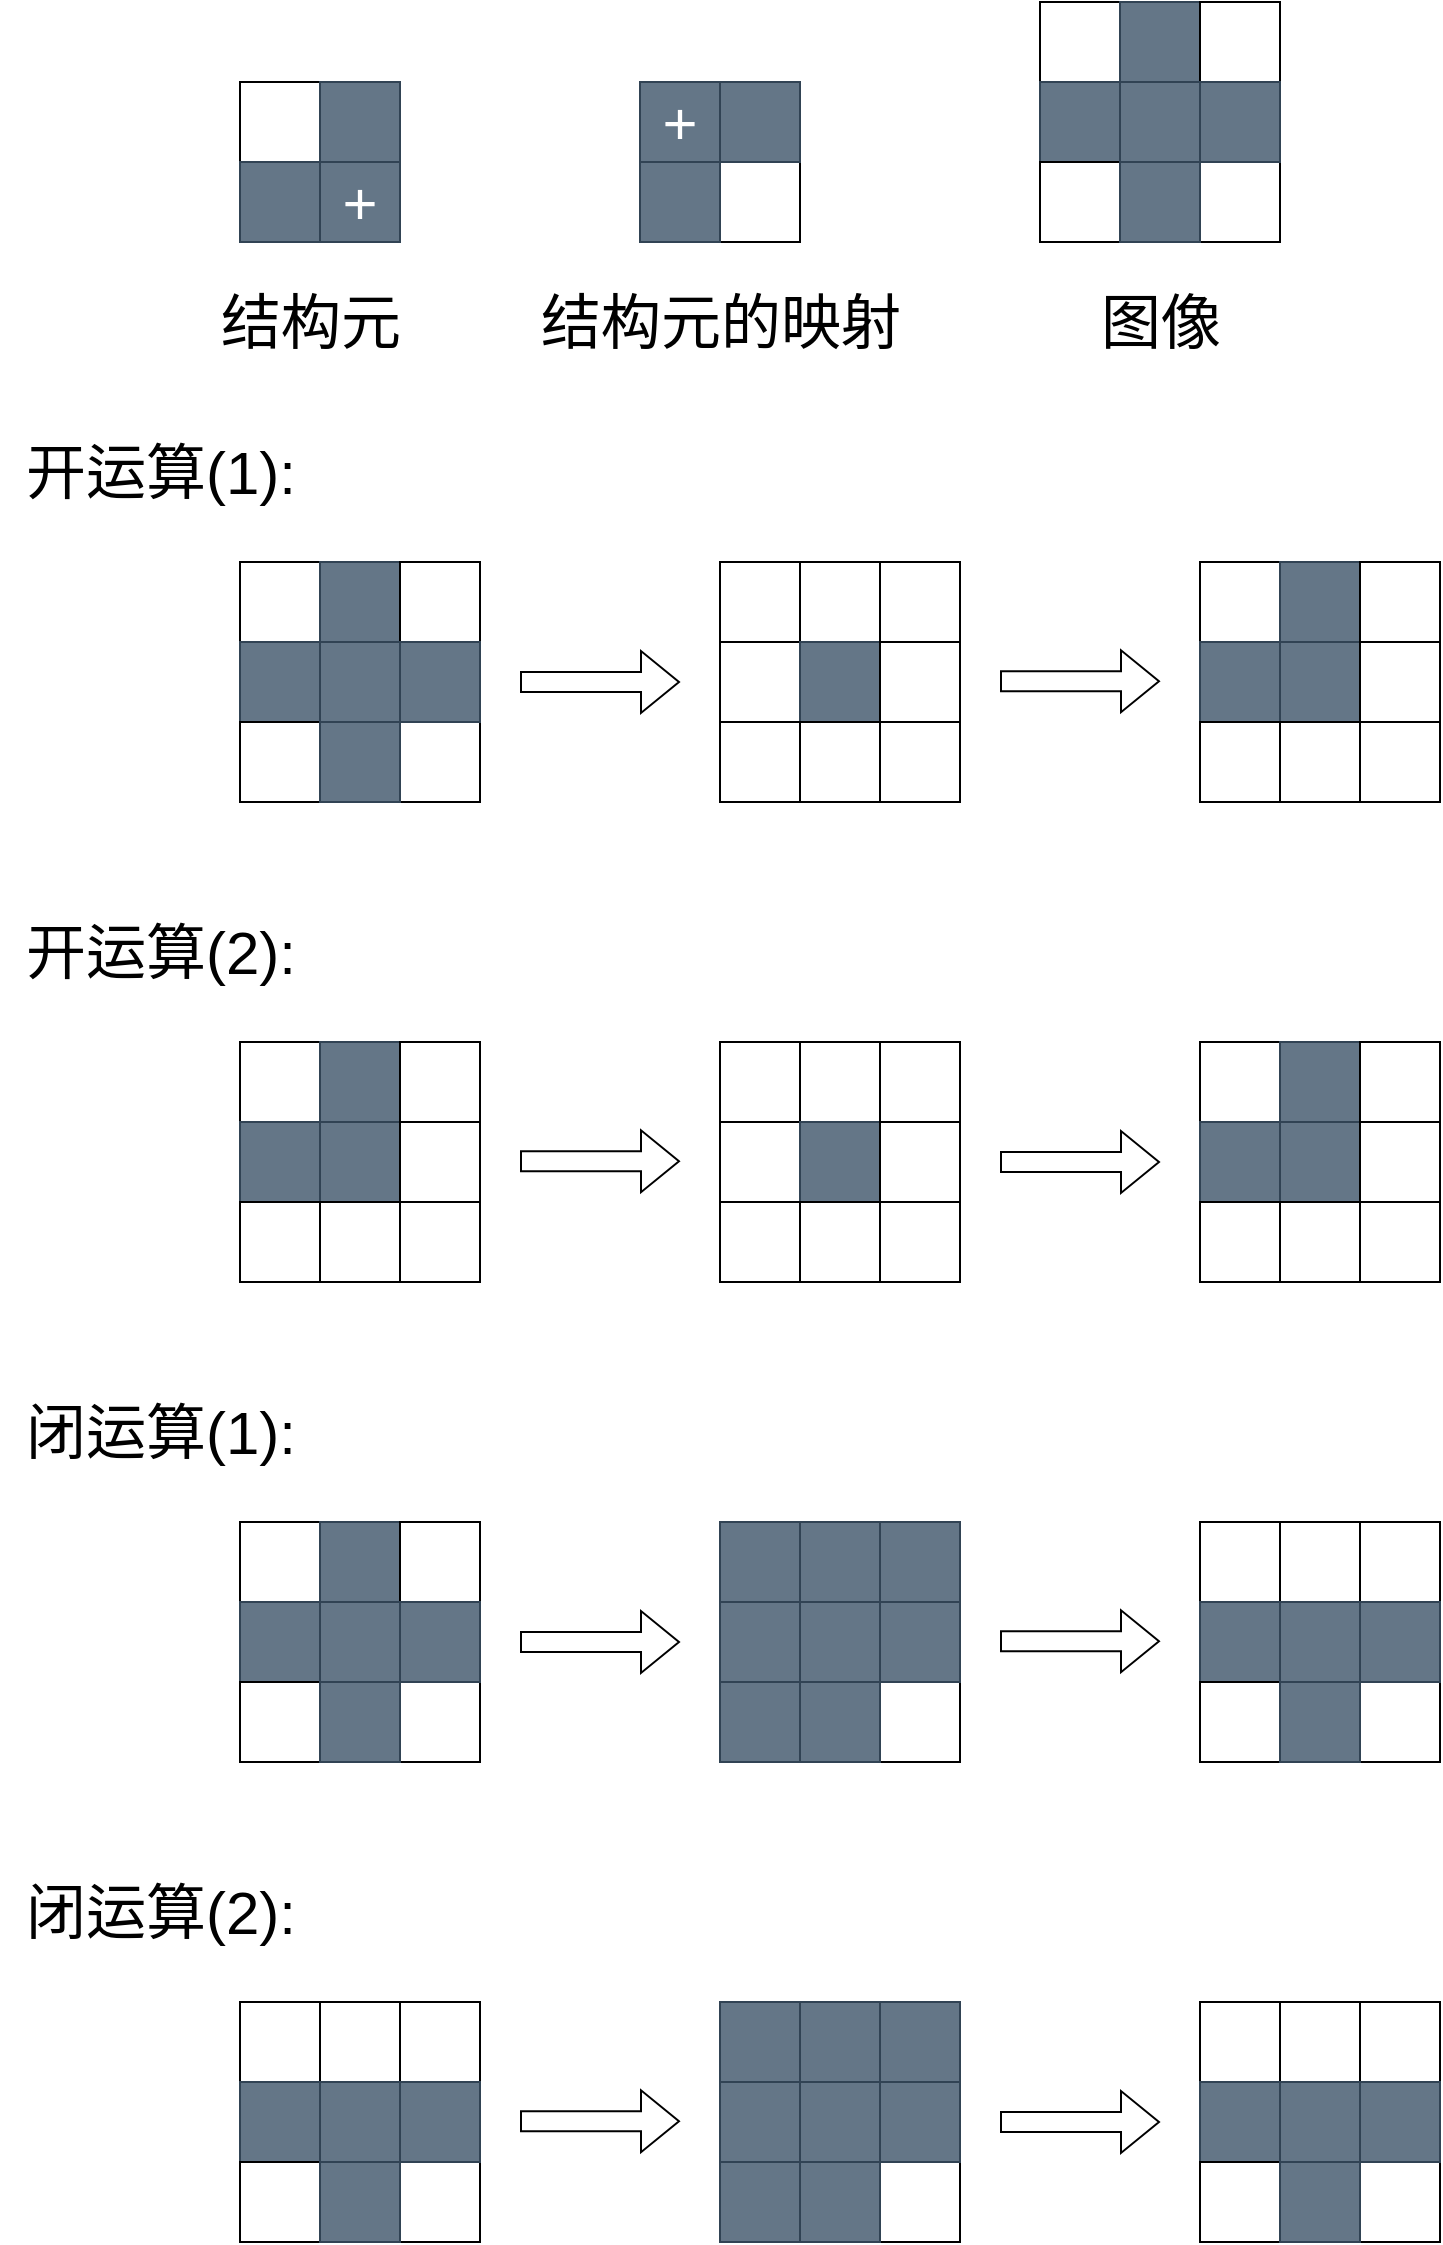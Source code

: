 <mxfile version="19.0.2" type="device" pages="3"><diagram id="W5RpXY4DqOG5FGzB8Nn2" name="第5章习题3"><mxGraphModel dx="782" dy="1217" grid="1" gridSize="10" guides="1" tooltips="1" connect="1" arrows="1" fold="1" page="1" pageScale="1" pageWidth="827" pageHeight="1169" math="0" shadow="0"><root><mxCell id="0"/><mxCell id="1" parent="0"/><mxCell id="F1PyZxMeSDWPHxhF79l0-1" value="" style="rounded=0;whiteSpace=wrap;html=1;" parent="1" vertex="1"><mxGeometry x="120" y="200" width="40" height="40" as="geometry"/></mxCell><mxCell id="F1PyZxMeSDWPHxhF79l0-2" value="" style="rounded=0;whiteSpace=wrap;html=1;fillColor=#647687;fontColor=#ffffff;strokeColor=#314354;" parent="1" vertex="1"><mxGeometry x="160" y="200" width="40" height="40" as="geometry"/></mxCell><mxCell id="F1PyZxMeSDWPHxhF79l0-3" value="" style="rounded=0;whiteSpace=wrap;html=1;fillColor=#647687;fontColor=#ffffff;strokeColor=#314354;" parent="1" vertex="1"><mxGeometry x="120" y="240" width="40" height="40" as="geometry"/></mxCell><mxCell id="F1PyZxMeSDWPHxhF79l0-4" value="&lt;font style=&quot;font-size: 30px;&quot;&gt;+&lt;/font&gt;" style="rounded=0;whiteSpace=wrap;html=1;fillColor=#647687;fontColor=#ffffff;strokeColor=#314354;" parent="1" vertex="1"><mxGeometry x="160" y="240" width="40" height="40" as="geometry"/></mxCell><mxCell id="F1PyZxMeSDWPHxhF79l0-5" value="结构元" style="text;html=1;align=center;verticalAlign=middle;resizable=0;points=[];autosize=1;strokeColor=none;fillColor=none;fontSize=30;" parent="1" vertex="1"><mxGeometry x="100" y="295" width="110" height="50" as="geometry"/></mxCell><mxCell id="F1PyZxMeSDWPHxhF79l0-6" value="" style="rounded=0;whiteSpace=wrap;html=1;" parent="1" vertex="1"><mxGeometry x="360" y="240" width="40" height="40" as="geometry"/></mxCell><mxCell id="F1PyZxMeSDWPHxhF79l0-7" value="" style="rounded=0;whiteSpace=wrap;html=1;fillColor=#647687;fontColor=#ffffff;strokeColor=#314354;" parent="1" vertex="1"><mxGeometry x="360" y="200" width="40" height="40" as="geometry"/></mxCell><mxCell id="F1PyZxMeSDWPHxhF79l0-8" value="" style="rounded=0;whiteSpace=wrap;html=1;fillColor=#647687;fontColor=#ffffff;strokeColor=#314354;" parent="1" vertex="1"><mxGeometry x="320" y="240" width="40" height="40" as="geometry"/></mxCell><mxCell id="F1PyZxMeSDWPHxhF79l0-9" value="&lt;font style=&quot;font-size: 30px;&quot;&gt;+&lt;/font&gt;" style="rounded=0;whiteSpace=wrap;html=1;fillColor=#647687;fontColor=#ffffff;strokeColor=#314354;" parent="1" vertex="1"><mxGeometry x="320" y="200" width="40" height="40" as="geometry"/></mxCell><mxCell id="F1PyZxMeSDWPHxhF79l0-10" value="结构元的映射" style="text;html=1;align=center;verticalAlign=middle;resizable=0;points=[];autosize=1;strokeColor=none;fillColor=none;fontSize=30;" parent="1" vertex="1"><mxGeometry x="260" y="295" width="200" height="50" as="geometry"/></mxCell><mxCell id="F1PyZxMeSDWPHxhF79l0-11" value="" style="rounded=0;whiteSpace=wrap;html=1;" parent="1" vertex="1"><mxGeometry x="520" y="160" width="40" height="40" as="geometry"/></mxCell><mxCell id="F1PyZxMeSDWPHxhF79l0-12" value="" style="rounded=0;whiteSpace=wrap;html=1;fillColor=#647687;fontColor=#ffffff;strokeColor=#314354;" parent="1" vertex="1"><mxGeometry x="560" y="160" width="40" height="40" as="geometry"/></mxCell><mxCell id="F1PyZxMeSDWPHxhF79l0-13" value="" style="rounded=0;whiteSpace=wrap;html=1;fillColor=#647687;fontColor=#ffffff;strokeColor=#314354;" parent="1" vertex="1"><mxGeometry x="520" y="200" width="40" height="40" as="geometry"/></mxCell><mxCell id="F1PyZxMeSDWPHxhF79l0-14" value="" style="rounded=0;whiteSpace=wrap;html=1;fillColor=#647687;fontColor=#ffffff;strokeColor=#314354;" parent="1" vertex="1"><mxGeometry x="560" y="200" width="40" height="40" as="geometry"/></mxCell><mxCell id="F1PyZxMeSDWPHxhF79l0-15" value="" style="rounded=0;whiteSpace=wrap;html=1;" parent="1" vertex="1"><mxGeometry x="520" y="240" width="40" height="40" as="geometry"/></mxCell><mxCell id="F1PyZxMeSDWPHxhF79l0-16" value="" style="rounded=0;whiteSpace=wrap;html=1;" parent="1" vertex="1"><mxGeometry x="600" y="160" width="40" height="40" as="geometry"/></mxCell><mxCell id="F1PyZxMeSDWPHxhF79l0-17" value="" style="rounded=0;whiteSpace=wrap;html=1;" parent="1" vertex="1"><mxGeometry x="600" y="240" width="40" height="40" as="geometry"/></mxCell><mxCell id="F1PyZxMeSDWPHxhF79l0-18" value="" style="rounded=0;whiteSpace=wrap;html=1;fillColor=#647687;fontColor=#ffffff;strokeColor=#314354;" parent="1" vertex="1"><mxGeometry x="560" y="240" width="40" height="40" as="geometry"/></mxCell><mxCell id="F1PyZxMeSDWPHxhF79l0-19" value="" style="rounded=0;whiteSpace=wrap;html=1;fillColor=#647687;fontColor=#ffffff;strokeColor=#314354;" parent="1" vertex="1"><mxGeometry x="600" y="200" width="40" height="40" as="geometry"/></mxCell><mxCell id="F1PyZxMeSDWPHxhF79l0-20" value="图像" style="text;html=1;align=center;verticalAlign=middle;resizable=0;points=[];autosize=1;strokeColor=none;fillColor=none;fontSize=30;" parent="1" vertex="1"><mxGeometry x="540" y="295" width="80" height="50" as="geometry"/></mxCell><mxCell id="F1PyZxMeSDWPHxhF79l0-21" value="" style="rounded=0;whiteSpace=wrap;html=1;" parent="1" vertex="1"><mxGeometry x="120" y="440" width="40" height="40" as="geometry"/></mxCell><mxCell id="F1PyZxMeSDWPHxhF79l0-22" value="" style="rounded=0;whiteSpace=wrap;html=1;fillColor=#647687;fontColor=#ffffff;strokeColor=#314354;" parent="1" vertex="1"><mxGeometry x="160" y="440" width="40" height="40" as="geometry"/></mxCell><mxCell id="F1PyZxMeSDWPHxhF79l0-23" value="" style="rounded=0;whiteSpace=wrap;html=1;fillColor=#647687;fontColor=#ffffff;strokeColor=#314354;" parent="1" vertex="1"><mxGeometry x="120" y="480" width="40" height="40" as="geometry"/></mxCell><mxCell id="F1PyZxMeSDWPHxhF79l0-24" value="" style="rounded=0;whiteSpace=wrap;html=1;fillColor=#647687;fontColor=#ffffff;strokeColor=#314354;" parent="1" vertex="1"><mxGeometry x="160" y="480" width="40" height="40" as="geometry"/></mxCell><mxCell id="F1PyZxMeSDWPHxhF79l0-25" value="" style="rounded=0;whiteSpace=wrap;html=1;" parent="1" vertex="1"><mxGeometry x="120" y="520" width="40" height="40" as="geometry"/></mxCell><mxCell id="F1PyZxMeSDWPHxhF79l0-26" value="" style="rounded=0;whiteSpace=wrap;html=1;" parent="1" vertex="1"><mxGeometry x="200" y="440" width="40" height="40" as="geometry"/></mxCell><mxCell id="F1PyZxMeSDWPHxhF79l0-27" value="" style="rounded=0;whiteSpace=wrap;html=1;" parent="1" vertex="1"><mxGeometry x="200" y="520" width="40" height="40" as="geometry"/></mxCell><mxCell id="F1PyZxMeSDWPHxhF79l0-28" value="" style="rounded=0;whiteSpace=wrap;html=1;fillColor=#647687;fontColor=#ffffff;strokeColor=#314354;" parent="1" vertex="1"><mxGeometry x="160" y="520" width="40" height="40" as="geometry"/></mxCell><mxCell id="F1PyZxMeSDWPHxhF79l0-29" value="" style="rounded=0;whiteSpace=wrap;html=1;fillColor=#647687;fontColor=#ffffff;strokeColor=#314354;" parent="1" vertex="1"><mxGeometry x="200" y="480" width="40" height="40" as="geometry"/></mxCell><mxCell id="F1PyZxMeSDWPHxhF79l0-30" value="开运算(1):" style="text;html=1;align=center;verticalAlign=middle;resizable=0;points=[];autosize=1;strokeColor=none;fillColor=none;fontSize=30;" parent="1" vertex="1"><mxGeometry y="370" width="160" height="50" as="geometry"/></mxCell><mxCell id="F1PyZxMeSDWPHxhF79l0-31" value="" style="rounded=0;whiteSpace=wrap;html=1;" parent="1" vertex="1"><mxGeometry x="360" y="440" width="40" height="40" as="geometry"/></mxCell><mxCell id="F1PyZxMeSDWPHxhF79l0-32" value="" style="rounded=0;whiteSpace=wrap;html=1;" parent="1" vertex="1"><mxGeometry x="400" y="440" width="40" height="40" as="geometry"/></mxCell><mxCell id="F1PyZxMeSDWPHxhF79l0-33" value="" style="rounded=0;whiteSpace=wrap;html=1;" parent="1" vertex="1"><mxGeometry x="360" y="480" width="40" height="40" as="geometry"/></mxCell><mxCell id="F1PyZxMeSDWPHxhF79l0-34" value="" style="rounded=0;whiteSpace=wrap;html=1;fillColor=#647687;fontColor=#ffffff;strokeColor=#314354;" parent="1" vertex="1"><mxGeometry x="400" y="480" width="40" height="40" as="geometry"/></mxCell><mxCell id="F1PyZxMeSDWPHxhF79l0-35" value="" style="rounded=0;whiteSpace=wrap;html=1;" parent="1" vertex="1"><mxGeometry x="360" y="520" width="40" height="40" as="geometry"/></mxCell><mxCell id="F1PyZxMeSDWPHxhF79l0-36" value="" style="rounded=0;whiteSpace=wrap;html=1;" parent="1" vertex="1"><mxGeometry x="440" y="440" width="40" height="40" as="geometry"/></mxCell><mxCell id="F1PyZxMeSDWPHxhF79l0-37" value="" style="rounded=0;whiteSpace=wrap;html=1;" parent="1" vertex="1"><mxGeometry x="440" y="520" width="40" height="40" as="geometry"/></mxCell><mxCell id="F1PyZxMeSDWPHxhF79l0-38" value="" style="rounded=0;whiteSpace=wrap;html=1;" parent="1" vertex="1"><mxGeometry x="400" y="520" width="40" height="40" as="geometry"/></mxCell><mxCell id="F1PyZxMeSDWPHxhF79l0-39" value="" style="rounded=0;whiteSpace=wrap;html=1;" parent="1" vertex="1"><mxGeometry x="440" y="480" width="40" height="40" as="geometry"/></mxCell><mxCell id="F1PyZxMeSDWPHxhF79l0-40" value="" style="shape=flexArrow;endArrow=classic;html=1;rounded=0;fontSize=30;" parent="1" edge="1"><mxGeometry width="50" height="50" relative="1" as="geometry"><mxPoint x="260" y="500" as="sourcePoint"/><mxPoint x="340" y="500" as="targetPoint"/></mxGeometry></mxCell><mxCell id="F1PyZxMeSDWPHxhF79l0-41" value="" style="rounded=0;whiteSpace=wrap;html=1;" parent="1" vertex="1"><mxGeometry x="360" y="680" width="40" height="40" as="geometry"/></mxCell><mxCell id="F1PyZxMeSDWPHxhF79l0-42" value="" style="rounded=0;whiteSpace=wrap;html=1;" parent="1" vertex="1"><mxGeometry x="400" y="680" width="40" height="40" as="geometry"/></mxCell><mxCell id="F1PyZxMeSDWPHxhF79l0-43" value="" style="rounded=0;whiteSpace=wrap;html=1;" parent="1" vertex="1"><mxGeometry x="360" y="720" width="40" height="40" as="geometry"/></mxCell><mxCell id="F1PyZxMeSDWPHxhF79l0-44" value="" style="rounded=0;whiteSpace=wrap;html=1;fillColor=#647687;fontColor=#ffffff;strokeColor=#314354;" parent="1" vertex="1"><mxGeometry x="400" y="720" width="40" height="40" as="geometry"/></mxCell><mxCell id="F1PyZxMeSDWPHxhF79l0-45" value="" style="rounded=0;whiteSpace=wrap;html=1;" parent="1" vertex="1"><mxGeometry x="360" y="760" width="40" height="40" as="geometry"/></mxCell><mxCell id="F1PyZxMeSDWPHxhF79l0-46" value="" style="rounded=0;whiteSpace=wrap;html=1;" parent="1" vertex="1"><mxGeometry x="440" y="680" width="40" height="40" as="geometry"/></mxCell><mxCell id="F1PyZxMeSDWPHxhF79l0-47" value="" style="rounded=0;whiteSpace=wrap;html=1;" parent="1" vertex="1"><mxGeometry x="440" y="760" width="40" height="40" as="geometry"/></mxCell><mxCell id="F1PyZxMeSDWPHxhF79l0-48" value="" style="rounded=0;whiteSpace=wrap;html=1;" parent="1" vertex="1"><mxGeometry x="400" y="760" width="40" height="40" as="geometry"/></mxCell><mxCell id="F1PyZxMeSDWPHxhF79l0-49" value="" style="rounded=0;whiteSpace=wrap;html=1;" parent="1" vertex="1"><mxGeometry x="440" y="720" width="40" height="40" as="geometry"/></mxCell><mxCell id="F1PyZxMeSDWPHxhF79l0-50" value="开运算(2):" style="text;html=1;align=center;verticalAlign=middle;resizable=0;points=[];autosize=1;strokeColor=none;fillColor=none;fontSize=30;" parent="1" vertex="1"><mxGeometry y="610" width="160" height="50" as="geometry"/></mxCell><mxCell id="F1PyZxMeSDWPHxhF79l0-51" value="" style="rounded=0;whiteSpace=wrap;html=1;" parent="1" vertex="1"><mxGeometry x="600" y="680" width="40" height="40" as="geometry"/></mxCell><mxCell id="F1PyZxMeSDWPHxhF79l0-52" value="" style="rounded=0;whiteSpace=wrap;html=1;fillColor=#647687;fontColor=#ffffff;strokeColor=#314354;" parent="1" vertex="1"><mxGeometry x="640" y="680" width="40" height="40" as="geometry"/></mxCell><mxCell id="F1PyZxMeSDWPHxhF79l0-53" value="" style="rounded=0;whiteSpace=wrap;html=1;fillColor=#647687;fontColor=#ffffff;strokeColor=#314354;" parent="1" vertex="1"><mxGeometry x="600" y="720" width="40" height="40" as="geometry"/></mxCell><mxCell id="F1PyZxMeSDWPHxhF79l0-54" value="" style="rounded=0;whiteSpace=wrap;html=1;fillColor=#647687;fontColor=#ffffff;strokeColor=#314354;" parent="1" vertex="1"><mxGeometry x="640" y="720" width="40" height="40" as="geometry"/></mxCell><mxCell id="F1PyZxMeSDWPHxhF79l0-55" value="" style="rounded=0;whiteSpace=wrap;html=1;" parent="1" vertex="1"><mxGeometry x="600" y="760" width="40" height="40" as="geometry"/></mxCell><mxCell id="F1PyZxMeSDWPHxhF79l0-56" value="" style="rounded=0;whiteSpace=wrap;html=1;" parent="1" vertex="1"><mxGeometry x="680" y="680" width="40" height="40" as="geometry"/></mxCell><mxCell id="F1PyZxMeSDWPHxhF79l0-57" value="" style="rounded=0;whiteSpace=wrap;html=1;" parent="1" vertex="1"><mxGeometry x="680" y="760" width="40" height="40" as="geometry"/></mxCell><mxCell id="F1PyZxMeSDWPHxhF79l0-58" value="" style="rounded=0;whiteSpace=wrap;html=1;" parent="1" vertex="1"><mxGeometry x="640" y="760" width="40" height="40" as="geometry"/></mxCell><mxCell id="F1PyZxMeSDWPHxhF79l0-59" value="" style="rounded=0;whiteSpace=wrap;html=1;" parent="1" vertex="1"><mxGeometry x="680" y="720" width="40" height="40" as="geometry"/></mxCell><mxCell id="F1PyZxMeSDWPHxhF79l0-60" value="" style="shape=flexArrow;endArrow=classic;html=1;rounded=0;fontSize=30;" parent="1" edge="1"><mxGeometry width="50" height="50" relative="1" as="geometry"><mxPoint x="500.0" y="740" as="sourcePoint"/><mxPoint x="580.0" y="740" as="targetPoint"/></mxGeometry></mxCell><mxCell id="F1PyZxMeSDWPHxhF79l0-61" value="" style="shape=flexArrow;endArrow=classic;html=1;rounded=0;fontSize=30;" parent="1" edge="1"><mxGeometry width="50" height="50" relative="1" as="geometry"><mxPoint x="500.0" y="499.62" as="sourcePoint"/><mxPoint x="580.0" y="499.62" as="targetPoint"/></mxGeometry></mxCell><mxCell id="F1PyZxMeSDWPHxhF79l0-62" value="" style="rounded=0;whiteSpace=wrap;html=1;" parent="1" vertex="1"><mxGeometry x="600" y="440" width="40" height="40" as="geometry"/></mxCell><mxCell id="F1PyZxMeSDWPHxhF79l0-63" value="" style="rounded=0;whiteSpace=wrap;html=1;fillColor=#647687;fontColor=#ffffff;strokeColor=#314354;" parent="1" vertex="1"><mxGeometry x="640" y="440" width="40" height="40" as="geometry"/></mxCell><mxCell id="F1PyZxMeSDWPHxhF79l0-64" value="" style="rounded=0;whiteSpace=wrap;html=1;direction=south;fillColor=#647687;fontColor=#ffffff;strokeColor=#314354;" parent="1" vertex="1"><mxGeometry x="600" y="480" width="40" height="40" as="geometry"/></mxCell><mxCell id="F1PyZxMeSDWPHxhF79l0-65" value="" style="rounded=0;whiteSpace=wrap;html=1;fillColor=#647687;fontColor=#ffffff;strokeColor=#314354;" parent="1" vertex="1"><mxGeometry x="640" y="480" width="40" height="40" as="geometry"/></mxCell><mxCell id="F1PyZxMeSDWPHxhF79l0-66" value="" style="rounded=0;whiteSpace=wrap;html=1;" parent="1" vertex="1"><mxGeometry x="600" y="520" width="40" height="40" as="geometry"/></mxCell><mxCell id="F1PyZxMeSDWPHxhF79l0-67" value="" style="rounded=0;whiteSpace=wrap;html=1;" parent="1" vertex="1"><mxGeometry x="680" y="440" width="40" height="40" as="geometry"/></mxCell><mxCell id="F1PyZxMeSDWPHxhF79l0-68" value="" style="rounded=0;whiteSpace=wrap;html=1;" parent="1" vertex="1"><mxGeometry x="680" y="520" width="40" height="40" as="geometry"/></mxCell><mxCell id="F1PyZxMeSDWPHxhF79l0-69" value="" style="rounded=0;whiteSpace=wrap;html=1;" parent="1" vertex="1"><mxGeometry x="640" y="520" width="40" height="40" as="geometry"/></mxCell><mxCell id="F1PyZxMeSDWPHxhF79l0-70" value="" style="rounded=0;whiteSpace=wrap;html=1;" parent="1" vertex="1"><mxGeometry x="680" y="480" width="40" height="40" as="geometry"/></mxCell><mxCell id="F1PyZxMeSDWPHxhF79l0-71" value="" style="rounded=0;whiteSpace=wrap;html=1;" parent="1" vertex="1"><mxGeometry x="120" y="680" width="40" height="40" as="geometry"/></mxCell><mxCell id="F1PyZxMeSDWPHxhF79l0-72" value="" style="rounded=0;whiteSpace=wrap;html=1;fillColor=#647687;fontColor=#ffffff;strokeColor=#314354;" parent="1" vertex="1"><mxGeometry x="160" y="680" width="40" height="40" as="geometry"/></mxCell><mxCell id="F1PyZxMeSDWPHxhF79l0-73" value="" style="rounded=0;whiteSpace=wrap;html=1;direction=south;fillColor=#647687;fontColor=#ffffff;strokeColor=#314354;" parent="1" vertex="1"><mxGeometry x="120" y="720" width="40" height="40" as="geometry"/></mxCell><mxCell id="F1PyZxMeSDWPHxhF79l0-74" value="" style="rounded=0;whiteSpace=wrap;html=1;fillColor=#647687;fontColor=#ffffff;strokeColor=#314354;" parent="1" vertex="1"><mxGeometry x="160" y="720" width="40" height="40" as="geometry"/></mxCell><mxCell id="F1PyZxMeSDWPHxhF79l0-75" value="" style="rounded=0;whiteSpace=wrap;html=1;" parent="1" vertex="1"><mxGeometry x="120" y="760" width="40" height="40" as="geometry"/></mxCell><mxCell id="F1PyZxMeSDWPHxhF79l0-76" value="" style="rounded=0;whiteSpace=wrap;html=1;" parent="1" vertex="1"><mxGeometry x="200" y="680" width="40" height="40" as="geometry"/></mxCell><mxCell id="F1PyZxMeSDWPHxhF79l0-77" value="" style="rounded=0;whiteSpace=wrap;html=1;" parent="1" vertex="1"><mxGeometry x="200" y="760" width="40" height="40" as="geometry"/></mxCell><mxCell id="F1PyZxMeSDWPHxhF79l0-78" value="" style="rounded=0;whiteSpace=wrap;html=1;" parent="1" vertex="1"><mxGeometry x="160" y="760" width="40" height="40" as="geometry"/></mxCell><mxCell id="F1PyZxMeSDWPHxhF79l0-79" value="" style="rounded=0;whiteSpace=wrap;html=1;" parent="1" vertex="1"><mxGeometry x="200" y="720" width="40" height="40" as="geometry"/></mxCell><mxCell id="F1PyZxMeSDWPHxhF79l0-80" value="" style="shape=flexArrow;endArrow=classic;html=1;rounded=0;fontSize=30;" parent="1" edge="1"><mxGeometry width="50" height="50" relative="1" as="geometry"><mxPoint x="260.0" y="739.62" as="sourcePoint"/><mxPoint x="340.0" y="739.62" as="targetPoint"/></mxGeometry></mxCell><mxCell id="F1PyZxMeSDWPHxhF79l0-81" value="" style="rounded=0;whiteSpace=wrap;html=1;" parent="1" vertex="1"><mxGeometry x="120" y="920" width="40" height="40" as="geometry"/></mxCell><mxCell id="F1PyZxMeSDWPHxhF79l0-82" value="" style="rounded=0;whiteSpace=wrap;html=1;fillColor=#647687;fontColor=#ffffff;strokeColor=#314354;" parent="1" vertex="1"><mxGeometry x="160" y="920" width="40" height="40" as="geometry"/></mxCell><mxCell id="F1PyZxMeSDWPHxhF79l0-83" value="" style="rounded=0;whiteSpace=wrap;html=1;fillColor=#647687;fontColor=#ffffff;strokeColor=#314354;" parent="1" vertex="1"><mxGeometry x="120" y="960" width="40" height="40" as="geometry"/></mxCell><mxCell id="F1PyZxMeSDWPHxhF79l0-84" value="" style="rounded=0;whiteSpace=wrap;html=1;fillColor=#647687;fontColor=#ffffff;strokeColor=#314354;" parent="1" vertex="1"><mxGeometry x="160" y="960" width="40" height="40" as="geometry"/></mxCell><mxCell id="F1PyZxMeSDWPHxhF79l0-85" value="" style="rounded=0;whiteSpace=wrap;html=1;" parent="1" vertex="1"><mxGeometry x="120" y="1000" width="40" height="40" as="geometry"/></mxCell><mxCell id="F1PyZxMeSDWPHxhF79l0-86" value="" style="rounded=0;whiteSpace=wrap;html=1;" parent="1" vertex="1"><mxGeometry x="200" y="920" width="40" height="40" as="geometry"/></mxCell><mxCell id="F1PyZxMeSDWPHxhF79l0-87" value="" style="rounded=0;whiteSpace=wrap;html=1;" parent="1" vertex="1"><mxGeometry x="200" y="1000" width="40" height="40" as="geometry"/></mxCell><mxCell id="F1PyZxMeSDWPHxhF79l0-88" value="" style="rounded=0;whiteSpace=wrap;html=1;fillColor=#647687;fontColor=#ffffff;strokeColor=#314354;" parent="1" vertex="1"><mxGeometry x="160" y="1000" width="40" height="40" as="geometry"/></mxCell><mxCell id="F1PyZxMeSDWPHxhF79l0-89" value="" style="rounded=0;whiteSpace=wrap;html=1;fillColor=#647687;fontColor=#ffffff;strokeColor=#314354;" parent="1" vertex="1"><mxGeometry x="200" y="960" width="40" height="40" as="geometry"/></mxCell><mxCell id="F1PyZxMeSDWPHxhF79l0-90" value="闭运算(1):" style="text;html=1;align=center;verticalAlign=middle;resizable=0;points=[];autosize=1;strokeColor=none;fillColor=none;fontSize=30;" parent="1" vertex="1"><mxGeometry y="850" width="160" height="50" as="geometry"/></mxCell><mxCell id="F1PyZxMeSDWPHxhF79l0-91" value="" style="rounded=0;whiteSpace=wrap;html=1;fillColor=#647687;fontColor=#ffffff;strokeColor=#314354;" parent="1" vertex="1"><mxGeometry x="360" y="920" width="40" height="40" as="geometry"/></mxCell><mxCell id="F1PyZxMeSDWPHxhF79l0-92" value="" style="rounded=0;whiteSpace=wrap;html=1;fillColor=#647687;fontColor=#ffffff;strokeColor=#314354;" parent="1" vertex="1"><mxGeometry x="400" y="920" width="40" height="40" as="geometry"/></mxCell><mxCell id="F1PyZxMeSDWPHxhF79l0-93" value="" style="rounded=0;whiteSpace=wrap;html=1;fillColor=#647687;fontColor=#ffffff;strokeColor=#314354;" parent="1" vertex="1"><mxGeometry x="360" y="960" width="40" height="40" as="geometry"/></mxCell><mxCell id="F1PyZxMeSDWPHxhF79l0-94" value="" style="rounded=0;whiteSpace=wrap;html=1;fillColor=#647687;fontColor=#ffffff;strokeColor=#314354;" parent="1" vertex="1"><mxGeometry x="400" y="960" width="40" height="40" as="geometry"/></mxCell><mxCell id="F1PyZxMeSDWPHxhF79l0-95" value="" style="rounded=0;whiteSpace=wrap;html=1;fillColor=#647687;fontColor=#ffffff;strokeColor=#314354;" parent="1" vertex="1"><mxGeometry x="360" y="1000" width="40" height="40" as="geometry"/></mxCell><mxCell id="F1PyZxMeSDWPHxhF79l0-96" value="" style="rounded=0;whiteSpace=wrap;html=1;fillColor=#647687;fontColor=#ffffff;strokeColor=#314354;" parent="1" vertex="1"><mxGeometry x="440" y="920" width="40" height="40" as="geometry"/></mxCell><mxCell id="F1PyZxMeSDWPHxhF79l0-97" value="" style="rounded=0;whiteSpace=wrap;html=1;" parent="1" vertex="1"><mxGeometry x="440" y="1000" width="40" height="40" as="geometry"/></mxCell><mxCell id="F1PyZxMeSDWPHxhF79l0-98" value="" style="rounded=0;whiteSpace=wrap;html=1;fillColor=#647687;fontColor=#ffffff;strokeColor=#314354;" parent="1" vertex="1"><mxGeometry x="400" y="1000" width="40" height="40" as="geometry"/></mxCell><mxCell id="F1PyZxMeSDWPHxhF79l0-99" value="" style="rounded=0;whiteSpace=wrap;html=1;fillColor=#647687;fontColor=#ffffff;strokeColor=#314354;" parent="1" vertex="1"><mxGeometry x="440" y="960" width="40" height="40" as="geometry"/></mxCell><mxCell id="F1PyZxMeSDWPHxhF79l0-100" value="" style="shape=flexArrow;endArrow=classic;html=1;rounded=0;fontSize=30;" parent="1" edge="1"><mxGeometry width="50" height="50" relative="1" as="geometry"><mxPoint x="260" y="980" as="sourcePoint"/><mxPoint x="340" y="980" as="targetPoint"/></mxGeometry></mxCell><mxCell id="F1PyZxMeSDWPHxhF79l0-101" value="" style="rounded=0;whiteSpace=wrap;html=1;fillColor=#647687;fontColor=#ffffff;strokeColor=#314354;" parent="1" vertex="1"><mxGeometry x="360" y="1160" width="40" height="40" as="geometry"/></mxCell><mxCell id="F1PyZxMeSDWPHxhF79l0-102" value="" style="rounded=0;whiteSpace=wrap;html=1;fillColor=#647687;fontColor=#ffffff;strokeColor=#314354;" parent="1" vertex="1"><mxGeometry x="400" y="1160" width="40" height="40" as="geometry"/></mxCell><mxCell id="F1PyZxMeSDWPHxhF79l0-103" value="" style="rounded=0;whiteSpace=wrap;html=1;fillColor=#647687;fontColor=#ffffff;strokeColor=#314354;" parent="1" vertex="1"><mxGeometry x="360" y="1200" width="40" height="40" as="geometry"/></mxCell><mxCell id="F1PyZxMeSDWPHxhF79l0-104" value="" style="rounded=0;whiteSpace=wrap;html=1;fillColor=#647687;fontColor=#ffffff;strokeColor=#314354;" parent="1" vertex="1"><mxGeometry x="400" y="1200" width="40" height="40" as="geometry"/></mxCell><mxCell id="F1PyZxMeSDWPHxhF79l0-105" value="" style="rounded=0;whiteSpace=wrap;html=1;fillColor=#647687;fontColor=#ffffff;strokeColor=#314354;" parent="1" vertex="1"><mxGeometry x="360" y="1240" width="40" height="40" as="geometry"/></mxCell><mxCell id="F1PyZxMeSDWPHxhF79l0-106" value="" style="rounded=0;whiteSpace=wrap;html=1;fillColor=#647687;fontColor=#ffffff;strokeColor=#314354;" parent="1" vertex="1"><mxGeometry x="440" y="1160" width="40" height="40" as="geometry"/></mxCell><mxCell id="F1PyZxMeSDWPHxhF79l0-107" value="" style="rounded=0;whiteSpace=wrap;html=1;" parent="1" vertex="1"><mxGeometry x="440" y="1240" width="40" height="40" as="geometry"/></mxCell><mxCell id="F1PyZxMeSDWPHxhF79l0-108" value="" style="rounded=0;whiteSpace=wrap;html=1;fillColor=#647687;fontColor=#ffffff;strokeColor=#314354;" parent="1" vertex="1"><mxGeometry x="400" y="1240" width="40" height="40" as="geometry"/></mxCell><mxCell id="F1PyZxMeSDWPHxhF79l0-109" value="" style="rounded=0;whiteSpace=wrap;html=1;fillColor=#647687;fontColor=#ffffff;strokeColor=#314354;" parent="1" vertex="1"><mxGeometry x="440" y="1200" width="40" height="40" as="geometry"/></mxCell><mxCell id="F1PyZxMeSDWPHxhF79l0-110" value="闭运算(2):" style="text;html=1;align=center;verticalAlign=middle;resizable=0;points=[];autosize=1;strokeColor=none;fillColor=none;fontSize=30;" parent="1" vertex="1"><mxGeometry y="1090" width="160" height="50" as="geometry"/></mxCell><mxCell id="F1PyZxMeSDWPHxhF79l0-111" value="" style="rounded=0;whiteSpace=wrap;html=1;" parent="1" vertex="1"><mxGeometry x="600" y="1160" width="40" height="40" as="geometry"/></mxCell><mxCell id="F1PyZxMeSDWPHxhF79l0-112" value="" style="rounded=0;whiteSpace=wrap;html=1;" parent="1" vertex="1"><mxGeometry x="640" y="1160" width="40" height="40" as="geometry"/></mxCell><mxCell id="F1PyZxMeSDWPHxhF79l0-113" value="" style="rounded=0;whiteSpace=wrap;html=1;fillColor=#647687;fontColor=#ffffff;strokeColor=#314354;" parent="1" vertex="1"><mxGeometry x="600" y="1200" width="40" height="40" as="geometry"/></mxCell><mxCell id="F1PyZxMeSDWPHxhF79l0-114" value="" style="rounded=0;whiteSpace=wrap;html=1;fillColor=#647687;fontColor=#ffffff;strokeColor=#314354;" parent="1" vertex="1"><mxGeometry x="640" y="1200" width="40" height="40" as="geometry"/></mxCell><mxCell id="F1PyZxMeSDWPHxhF79l0-115" value="" style="rounded=0;whiteSpace=wrap;html=1;" parent="1" vertex="1"><mxGeometry x="600" y="1240" width="40" height="40" as="geometry"/></mxCell><mxCell id="F1PyZxMeSDWPHxhF79l0-116" value="" style="rounded=0;whiteSpace=wrap;html=1;" parent="1" vertex="1"><mxGeometry x="680" y="1160" width="40" height="40" as="geometry"/></mxCell><mxCell id="F1PyZxMeSDWPHxhF79l0-117" value="" style="rounded=0;whiteSpace=wrap;html=1;" parent="1" vertex="1"><mxGeometry x="680" y="1240" width="40" height="40" as="geometry"/></mxCell><mxCell id="F1PyZxMeSDWPHxhF79l0-118" value="" style="rounded=0;whiteSpace=wrap;html=1;fillColor=#647687;fontColor=#ffffff;strokeColor=#314354;" parent="1" vertex="1"><mxGeometry x="640" y="1240" width="40" height="40" as="geometry"/></mxCell><mxCell id="F1PyZxMeSDWPHxhF79l0-119" value="" style="rounded=0;whiteSpace=wrap;html=1;fillColor=#647687;fontColor=#ffffff;strokeColor=#314354;" parent="1" vertex="1"><mxGeometry x="680" y="1200" width="40" height="40" as="geometry"/></mxCell><mxCell id="F1PyZxMeSDWPHxhF79l0-120" value="" style="shape=flexArrow;endArrow=classic;html=1;rounded=0;fontSize=30;" parent="1" edge="1"><mxGeometry width="50" height="50" relative="1" as="geometry"><mxPoint x="500" y="1220" as="sourcePoint"/><mxPoint x="580" y="1220" as="targetPoint"/></mxGeometry></mxCell><mxCell id="F1PyZxMeSDWPHxhF79l0-121" value="" style="shape=flexArrow;endArrow=classic;html=1;rounded=0;fontSize=30;" parent="1" edge="1"><mxGeometry width="50" height="50" relative="1" as="geometry"><mxPoint x="500" y="979.62" as="sourcePoint"/><mxPoint x="580" y="979.62" as="targetPoint"/></mxGeometry></mxCell><mxCell id="F1PyZxMeSDWPHxhF79l0-122" value="" style="rounded=0;whiteSpace=wrap;html=1;" parent="1" vertex="1"><mxGeometry x="600" y="920" width="40" height="40" as="geometry"/></mxCell><mxCell id="F1PyZxMeSDWPHxhF79l0-123" value="" style="rounded=0;whiteSpace=wrap;html=1;" parent="1" vertex="1"><mxGeometry x="640" y="920" width="40" height="40" as="geometry"/></mxCell><mxCell id="F1PyZxMeSDWPHxhF79l0-124" value="" style="rounded=0;whiteSpace=wrap;html=1;direction=south;fillColor=#647687;fontColor=#ffffff;strokeColor=#314354;" parent="1" vertex="1"><mxGeometry x="600" y="960" width="40" height="40" as="geometry"/></mxCell><mxCell id="F1PyZxMeSDWPHxhF79l0-125" value="" style="rounded=0;whiteSpace=wrap;html=1;fillColor=#647687;fontColor=#ffffff;strokeColor=#314354;" parent="1" vertex="1"><mxGeometry x="640" y="960" width="40" height="40" as="geometry"/></mxCell><mxCell id="F1PyZxMeSDWPHxhF79l0-126" value="" style="rounded=0;whiteSpace=wrap;html=1;" parent="1" vertex="1"><mxGeometry x="600" y="1000" width="40" height="40" as="geometry"/></mxCell><mxCell id="F1PyZxMeSDWPHxhF79l0-127" value="" style="rounded=0;whiteSpace=wrap;html=1;" parent="1" vertex="1"><mxGeometry x="680" y="920" width="40" height="40" as="geometry"/></mxCell><mxCell id="F1PyZxMeSDWPHxhF79l0-128" value="" style="rounded=0;whiteSpace=wrap;html=1;" parent="1" vertex="1"><mxGeometry x="680" y="1000" width="40" height="40" as="geometry"/></mxCell><mxCell id="F1PyZxMeSDWPHxhF79l0-129" value="" style="rounded=0;whiteSpace=wrap;html=1;fillColor=#647687;fontColor=#ffffff;strokeColor=#314354;" parent="1" vertex="1"><mxGeometry x="640" y="1000" width="40" height="40" as="geometry"/></mxCell><mxCell id="F1PyZxMeSDWPHxhF79l0-130" value="" style="rounded=0;whiteSpace=wrap;html=1;fillColor=#647687;fontColor=#ffffff;strokeColor=#314354;" parent="1" vertex="1"><mxGeometry x="680" y="960" width="40" height="40" as="geometry"/></mxCell><mxCell id="F1PyZxMeSDWPHxhF79l0-131" value="" style="rounded=0;whiteSpace=wrap;html=1;" parent="1" vertex="1"><mxGeometry x="120" y="1160" width="40" height="40" as="geometry"/></mxCell><mxCell id="F1PyZxMeSDWPHxhF79l0-132" value="" style="rounded=0;whiteSpace=wrap;html=1;" parent="1" vertex="1"><mxGeometry x="160" y="1160" width="40" height="40" as="geometry"/></mxCell><mxCell id="F1PyZxMeSDWPHxhF79l0-133" value="" style="rounded=0;whiteSpace=wrap;html=1;direction=south;fillColor=#647687;fontColor=#ffffff;strokeColor=#314354;" parent="1" vertex="1"><mxGeometry x="120" y="1200" width="40" height="40" as="geometry"/></mxCell><mxCell id="F1PyZxMeSDWPHxhF79l0-134" value="" style="rounded=0;whiteSpace=wrap;html=1;fillColor=#647687;fontColor=#ffffff;strokeColor=#314354;" parent="1" vertex="1"><mxGeometry x="160" y="1200" width="40" height="40" as="geometry"/></mxCell><mxCell id="F1PyZxMeSDWPHxhF79l0-135" value="" style="rounded=0;whiteSpace=wrap;html=1;" parent="1" vertex="1"><mxGeometry x="120" y="1240" width="40" height="40" as="geometry"/></mxCell><mxCell id="F1PyZxMeSDWPHxhF79l0-136" value="" style="rounded=0;whiteSpace=wrap;html=1;" parent="1" vertex="1"><mxGeometry x="200" y="1160" width="40" height="40" as="geometry"/></mxCell><mxCell id="F1PyZxMeSDWPHxhF79l0-137" value="" style="rounded=0;whiteSpace=wrap;html=1;" parent="1" vertex="1"><mxGeometry x="200" y="1240" width="40" height="40" as="geometry"/></mxCell><mxCell id="F1PyZxMeSDWPHxhF79l0-138" value="" style="rounded=0;whiteSpace=wrap;html=1;fillColor=#647687;fontColor=#ffffff;strokeColor=#314354;" parent="1" vertex="1"><mxGeometry x="160" y="1240" width="40" height="40" as="geometry"/></mxCell><mxCell id="F1PyZxMeSDWPHxhF79l0-139" value="" style="rounded=0;whiteSpace=wrap;html=1;fillColor=#647687;fontColor=#ffffff;strokeColor=#314354;" parent="1" vertex="1"><mxGeometry x="200" y="1200" width="40" height="40" as="geometry"/></mxCell><mxCell id="F1PyZxMeSDWPHxhF79l0-140" value="" style="shape=flexArrow;endArrow=classic;html=1;rounded=0;fontSize=30;" parent="1" edge="1"><mxGeometry width="50" height="50" relative="1" as="geometry"><mxPoint x="260" y="1219.62" as="sourcePoint"/><mxPoint x="340" y="1219.62" as="targetPoint"/></mxGeometry></mxCell></root></mxGraphModel></diagram><diagram id="_iYlVwzo0ZqlDPY2LrBd" name="第6章习题2"><mxGraphModel dx="745" dy="557" grid="1" gridSize="10" guides="1" tooltips="1" connect="1" arrows="1" fold="1" page="1" pageScale="1" pageWidth="827" pageHeight="1169" math="0" shadow="0"><root><mxCell id="0"/><mxCell id="1" parent="0"/><mxCell id="b7J6CW01sccaG01LUfjt-1" value="&lt;font style=&quot;font-size: 20px;&quot;&gt;9&lt;/font&gt;" style="rounded=0;whiteSpace=wrap;html=1;fontSize=20;" vertex="1" parent="1"><mxGeometry width="40" height="40" as="geometry"/></mxCell><mxCell id="b7J6CW01sccaG01LUfjt-2" value="" style="rounded=0;whiteSpace=wrap;html=1;fontSize=20;" vertex="1" parent="1"><mxGeometry x="40" width="40" height="40" as="geometry"/></mxCell><mxCell id="b7J6CW01sccaG01LUfjt-3" value="&lt;font style=&quot;font-size: 20px; line-height: 1;&quot;&gt;5&lt;/font&gt;" style="rounded=0;whiteSpace=wrap;html=1;fontSize=20;" vertex="1" parent="1"><mxGeometry x="80" width="40" height="40" as="geometry"/></mxCell><mxCell id="b7J6CW01sccaG01LUfjt-5" value="" style="rounded=0;whiteSpace=wrap;html=1;fontSize=20;" vertex="1" parent="1"><mxGeometry x="120" width="40" height="40" as="geometry"/></mxCell><mxCell id="b7J6CW01sccaG01LUfjt-6" value="&lt;font style=&quot;font-size: 20px; line-height: 1;&quot;&gt;8&lt;/font&gt;" style="rounded=0;whiteSpace=wrap;html=1;fontSize=20;" vertex="1" parent="1"><mxGeometry x="160" width="40" height="40" as="geometry"/></mxCell><mxCell id="b7J6CW01sccaG01LUfjt-7" value="" style="rounded=0;whiteSpace=wrap;html=1;fontSize=20;" vertex="1" parent="1"><mxGeometry x="200" width="40" height="40" as="geometry"/></mxCell><mxCell id="b7J6CW01sccaG01LUfjt-8" value="4" style="rounded=0;whiteSpace=wrap;html=1;fontSize=20;" vertex="1" parent="1"><mxGeometry x="240" width="40" height="40" as="geometry"/></mxCell><mxCell id="b7J6CW01sccaG01LUfjt-9" value="5" style="rounded=0;whiteSpace=wrap;html=1;fontSize=20;" vertex="1" parent="1"><mxGeometry x="280" width="40" height="40" as="geometry"/></mxCell><mxCell id="b7J6CW01sccaG01LUfjt-10" value="" style="rounded=0;whiteSpace=wrap;html=1;fontSize=20;" vertex="1" parent="1"><mxGeometry x="320" width="40" height="40" as="geometry"/></mxCell><mxCell id="b7J6CW01sccaG01LUfjt-11" value="3" style="rounded=0;whiteSpace=wrap;html=1;fontSize=20;" vertex="1" parent="1"><mxGeometry x="360" width="40" height="40" as="geometry"/></mxCell><mxCell id="b7J6CW01sccaG01LUfjt-12" value="" style="rounded=0;whiteSpace=wrap;html=1;fontSize=20;" vertex="1" parent="1"><mxGeometry y="40" width="40" height="40" as="geometry"/></mxCell><mxCell id="b7J6CW01sccaG01LUfjt-13" value="5" style="rounded=0;whiteSpace=wrap;html=1;fontSize=20;" vertex="1" parent="1"><mxGeometry x="40" y="40" width="40" height="40" as="geometry"/></mxCell><mxCell id="b7J6CW01sccaG01LUfjt-14" value="" style="rounded=0;whiteSpace=wrap;html=1;fontSize=20;" vertex="1" parent="1"><mxGeometry x="80" y="40" width="40" height="40" as="geometry"/></mxCell><mxCell id="b7J6CW01sccaG01LUfjt-15" value="" style="rounded=0;whiteSpace=wrap;html=1;fontSize=20;" vertex="1" parent="1"><mxGeometry x="120" y="40" width="40" height="40" as="geometry"/></mxCell><mxCell id="b7J6CW01sccaG01LUfjt-16" value="" style="rounded=0;whiteSpace=wrap;html=1;fontSize=20;" vertex="1" parent="1"><mxGeometry x="160" y="40" width="40" height="40" as="geometry"/></mxCell><mxCell id="b7J6CW01sccaG01LUfjt-17" value="6" style="rounded=0;whiteSpace=wrap;html=1;fontSize=20;" vertex="1" parent="1"><mxGeometry x="200" y="40" width="40" height="40" as="geometry"/></mxCell><mxCell id="b7J6CW01sccaG01LUfjt-18" value="" style="rounded=0;whiteSpace=wrap;html=1;fontSize=20;" vertex="1" parent="1"><mxGeometry x="240" y="40" width="40" height="40" as="geometry"/></mxCell><mxCell id="b7J6CW01sccaG01LUfjt-19" value="4" style="rounded=0;whiteSpace=wrap;html=1;fontSize=20;" vertex="1" parent="1"><mxGeometry x="280" y="40" width="40" height="40" as="geometry"/></mxCell><mxCell id="b7J6CW01sccaG01LUfjt-20" value="2" style="rounded=0;whiteSpace=wrap;html=1;fontSize=20;" vertex="1" parent="1"><mxGeometry x="320" y="40" width="40" height="40" as="geometry"/></mxCell><mxCell id="b7J6CW01sccaG01LUfjt-21" value="" style="rounded=0;whiteSpace=wrap;html=1;fontSize=20;" vertex="1" parent="1"><mxGeometry x="360" y="40" width="40" height="40" as="geometry"/></mxCell><mxCell id="b7J6CW01sccaG01LUfjt-22" value="" style="rounded=0;whiteSpace=wrap;html=1;fontSize=20;" vertex="1" parent="1"><mxGeometry y="80" width="40" height="40" as="geometry"/></mxCell><mxCell id="b7J6CW01sccaG01LUfjt-23" value="" style="rounded=0;whiteSpace=wrap;html=1;fontSize=20;" vertex="1" parent="1"><mxGeometry x="40" y="80" width="40" height="40" as="geometry"/></mxCell><mxCell id="b7J6CW01sccaG01LUfjt-24" value="9" style="rounded=0;whiteSpace=wrap;html=1;fontSize=20;" vertex="1" parent="1"><mxGeometry x="80" y="80" width="40" height="40" as="geometry"/></mxCell><mxCell id="b7J6CW01sccaG01LUfjt-25" value="" style="rounded=0;whiteSpace=wrap;html=1;fontSize=20;" vertex="1" parent="1"><mxGeometry x="120" y="80" width="40" height="40" as="geometry"/></mxCell><mxCell id="b7J6CW01sccaG01LUfjt-26" value="1" style="rounded=0;whiteSpace=wrap;html=1;fontSize=20;" vertex="1" parent="1"><mxGeometry x="160" y="80" width="40" height="40" as="geometry"/></mxCell><mxCell id="b7J6CW01sccaG01LUfjt-27" value="5" style="rounded=0;whiteSpace=wrap;html=1;fontSize=20;" vertex="1" parent="1"><mxGeometry x="200" y="80" width="40" height="40" as="geometry"/></mxCell><mxCell id="b7J6CW01sccaG01LUfjt-28" value="" style="rounded=0;whiteSpace=wrap;html=1;fontSize=20;" vertex="1" parent="1"><mxGeometry x="240" y="80" width="40" height="40" as="geometry"/></mxCell><mxCell id="b7J6CW01sccaG01LUfjt-29" value="" style="rounded=0;whiteSpace=wrap;html=1;fontSize=20;" vertex="1" parent="1"><mxGeometry x="280" y="80" width="40" height="40" as="geometry"/></mxCell><mxCell id="b7J6CW01sccaG01LUfjt-30" value="5" style="rounded=0;whiteSpace=wrap;html=1;fontSize=20;" vertex="1" parent="1"><mxGeometry x="320" y="80" width="40" height="40" as="geometry"/></mxCell><mxCell id="b7J6CW01sccaG01LUfjt-31" value="" style="rounded=0;whiteSpace=wrap;html=1;fontSize=20;" vertex="1" parent="1"><mxGeometry x="360" y="80" width="40" height="40" as="geometry"/></mxCell><mxCell id="b7J6CW01sccaG01LUfjt-32" value="&lt;font style=&quot;font-size: 20px;&quot;&gt;6&lt;/font&gt;" style="rounded=0;whiteSpace=wrap;html=1;fontSize=20;" vertex="1" parent="1"><mxGeometry y="120" width="40" height="40" as="geometry"/></mxCell><mxCell id="b7J6CW01sccaG01LUfjt-33" value="" style="rounded=0;whiteSpace=wrap;html=1;fontSize=20;" vertex="1" parent="1"><mxGeometry x="40" y="120" width="40" height="40" as="geometry"/></mxCell><mxCell id="b7J6CW01sccaG01LUfjt-34" value="" style="rounded=0;whiteSpace=wrap;html=1;fontSize=20;" vertex="1" parent="1"><mxGeometry x="80" y="120" width="40" height="40" as="geometry"/></mxCell><mxCell id="b7J6CW01sccaG01LUfjt-35" value="5" style="rounded=0;whiteSpace=wrap;html=1;fontSize=20;" vertex="1" parent="1"><mxGeometry x="120" y="120" width="40" height="40" as="geometry"/></mxCell><mxCell id="b7J6CW01sccaG01LUfjt-36" value="" style="rounded=0;whiteSpace=wrap;html=1;fontSize=20;" vertex="1" parent="1"><mxGeometry x="160" y="120" width="40" height="40" as="geometry"/></mxCell><mxCell id="b7J6CW01sccaG01LUfjt-37" value="" style="rounded=0;whiteSpace=wrap;html=1;fontSize=20;" vertex="1" parent="1"><mxGeometry x="200" y="120" width="40" height="40" as="geometry"/></mxCell><mxCell id="b7J6CW01sccaG01LUfjt-38" value="7" style="rounded=0;whiteSpace=wrap;html=1;fontSize=20;" vertex="1" parent="1"><mxGeometry x="240" y="120" width="40" height="40" as="geometry"/></mxCell><mxCell id="b7J6CW01sccaG01LUfjt-39" value="" style="rounded=0;whiteSpace=wrap;html=1;fontSize=20;" vertex="1" parent="1"><mxGeometry x="280" y="120" width="40" height="40" as="geometry"/></mxCell><mxCell id="b7J6CW01sccaG01LUfjt-40" value="2" style="rounded=0;whiteSpace=wrap;html=1;fontSize=20;" vertex="1" parent="1"><mxGeometry x="320" y="120" width="40" height="40" as="geometry"/></mxCell><mxCell id="b7J6CW01sccaG01LUfjt-41" value="" style="rounded=0;whiteSpace=wrap;html=1;fontSize=20;" vertex="1" parent="1"><mxGeometry x="360" y="120" width="40" height="40" as="geometry"/></mxCell><mxCell id="b7J6CW01sccaG01LUfjt-42" value="" style="rounded=0;whiteSpace=wrap;html=1;fontSize=20;" vertex="1" parent="1"><mxGeometry y="160" width="40" height="40" as="geometry"/></mxCell><mxCell id="b7J6CW01sccaG01LUfjt-43" value="3" style="rounded=0;whiteSpace=wrap;html=1;fontSize=20;" vertex="1" parent="1"><mxGeometry x="40" y="160" width="40" height="40" as="geometry"/></mxCell><mxCell id="b7J6CW01sccaG01LUfjt-44" value="" style="rounded=0;whiteSpace=wrap;html=1;fontSize=20;" vertex="1" parent="1"><mxGeometry x="80" y="160" width="40" height="40" as="geometry"/></mxCell><mxCell id="b7J6CW01sccaG01LUfjt-45" value="6" style="rounded=0;whiteSpace=wrap;html=1;fontSize=20;" vertex="1" parent="1"><mxGeometry x="120" y="160" width="40" height="40" as="geometry"/></mxCell><mxCell id="b7J6CW01sccaG01LUfjt-46" value="2" style="rounded=0;whiteSpace=wrap;html=1;fontSize=20;" vertex="1" parent="1"><mxGeometry x="160" y="160" width="40" height="40" as="geometry"/></mxCell><mxCell id="b7J6CW01sccaG01LUfjt-47" value="" style="rounded=0;whiteSpace=wrap;html=1;fontSize=20;" vertex="1" parent="1"><mxGeometry x="200" y="160" width="40" height="40" as="geometry"/></mxCell><mxCell id="b7J6CW01sccaG01LUfjt-48" value="9" style="rounded=0;whiteSpace=wrap;html=1;fontSize=20;" vertex="1" parent="1"><mxGeometry x="240" y="160" width="40" height="40" as="geometry"/></mxCell><mxCell id="b7J6CW01sccaG01LUfjt-49" value="" style="rounded=0;whiteSpace=wrap;html=1;fontSize=20;" vertex="1" parent="1"><mxGeometry x="280" y="160" width="40" height="40" as="geometry"/></mxCell><mxCell id="b7J6CW01sccaG01LUfjt-50" value="" style="rounded=0;whiteSpace=wrap;html=1;fontSize=20;" vertex="1" parent="1"><mxGeometry x="320" y="160" width="40" height="40" as="geometry"/></mxCell><mxCell id="b7J6CW01sccaG01LUfjt-51" value="7" style="rounded=0;whiteSpace=wrap;html=1;fontSize=20;" vertex="1" parent="1"><mxGeometry x="360" y="160" width="40" height="40" as="geometry"/></mxCell><mxCell id="b7J6CW01sccaG01LUfjt-52" value="&lt;font style=&quot;font-size: 20px;&quot;&gt;4&lt;/font&gt;" style="rounded=0;whiteSpace=wrap;html=1;fontSize=20;" vertex="1" parent="1"><mxGeometry y="200" width="40" height="40" as="geometry"/></mxCell><mxCell id="b7J6CW01sccaG01LUfjt-53" value="" style="rounded=0;whiteSpace=wrap;html=1;fontSize=20;" vertex="1" parent="1"><mxGeometry x="40" y="200" width="40" height="40" as="geometry"/></mxCell><mxCell id="b7J6CW01sccaG01LUfjt-54" value="6" style="rounded=0;whiteSpace=wrap;html=1;fontSize=20;" vertex="1" parent="1"><mxGeometry x="80" y="200" width="40" height="40" as="geometry"/></mxCell><mxCell id="b7J6CW01sccaG01LUfjt-55" value="" style="rounded=0;whiteSpace=wrap;html=1;fontSize=20;" vertex="1" parent="1"><mxGeometry x="120" y="200" width="40" height="40" as="geometry"/></mxCell><mxCell id="b7J6CW01sccaG01LUfjt-56" value="" style="rounded=0;whiteSpace=wrap;html=1;fontSize=20;" vertex="1" parent="1"><mxGeometry x="160" y="200" width="40" height="40" as="geometry"/></mxCell><mxCell id="b7J6CW01sccaG01LUfjt-57" value="5" style="rounded=0;whiteSpace=wrap;html=1;fontSize=20;" vertex="1" parent="1"><mxGeometry x="200" y="200" width="40" height="40" as="geometry"/></mxCell><mxCell id="b7J6CW01sccaG01LUfjt-58" value="" style="rounded=0;whiteSpace=wrap;html=1;fontSize=20;" vertex="1" parent="1"><mxGeometry x="240" y="200" width="40" height="40" as="geometry"/></mxCell><mxCell id="b7J6CW01sccaG01LUfjt-59" value="3" style="rounded=0;whiteSpace=wrap;html=1;fontSize=20;" vertex="1" parent="1"><mxGeometry x="280" y="200" width="40" height="40" as="geometry"/></mxCell><mxCell id="b7J6CW01sccaG01LUfjt-60" value="" style="rounded=0;whiteSpace=wrap;html=1;fontSize=20;" vertex="1" parent="1"><mxGeometry x="320" y="200" width="40" height="40" as="geometry"/></mxCell><mxCell id="b7J6CW01sccaG01LUfjt-61" value="5" style="rounded=0;whiteSpace=wrap;html=1;fontSize=20;" vertex="1" parent="1"><mxGeometry x="360" y="200" width="40" height="40" as="geometry"/></mxCell><mxCell id="b7J6CW01sccaG01LUfjt-62" value="" style="rounded=0;whiteSpace=wrap;html=1;fontSize=20;" vertex="1" parent="1"><mxGeometry y="240" width="40" height="40" as="geometry"/></mxCell><mxCell id="b7J6CW01sccaG01LUfjt-63" value="" style="rounded=0;whiteSpace=wrap;html=1;fontSize=20;" vertex="1" parent="1"><mxGeometry x="40" y="240" width="40" height="40" as="geometry"/></mxCell><mxCell id="b7J6CW01sccaG01LUfjt-64" value="5" style="rounded=0;whiteSpace=wrap;html=1;fontSize=20;" vertex="1" parent="1"><mxGeometry x="80" y="240" width="40" height="40" as="geometry"/></mxCell><mxCell id="b7J6CW01sccaG01LUfjt-65" value="" style="rounded=0;whiteSpace=wrap;html=1;fontSize=20;" vertex="1" parent="1"><mxGeometry x="120" y="240" width="40" height="40" as="geometry"/></mxCell><mxCell id="b7J6CW01sccaG01LUfjt-66" value="2" style="rounded=0;whiteSpace=wrap;html=1;fontSize=20;" vertex="1" parent="1"><mxGeometry x="160" y="240" width="40" height="40" as="geometry"/></mxCell><mxCell id="b7J6CW01sccaG01LUfjt-67" value="6" style="rounded=0;whiteSpace=wrap;html=1;fontSize=20;" vertex="1" parent="1"><mxGeometry x="200" y="240" width="40" height="40" as="geometry"/></mxCell><mxCell id="b7J6CW01sccaG01LUfjt-68" value="" style="rounded=0;whiteSpace=wrap;html=1;fontSize=20;" vertex="1" parent="1"><mxGeometry x="240" y="240" width="40" height="40" as="geometry"/></mxCell><mxCell id="b7J6CW01sccaG01LUfjt-69" value="" style="rounded=0;whiteSpace=wrap;html=1;fontSize=20;" vertex="1" parent="1"><mxGeometry x="280" y="240" width="40" height="40" as="geometry"/></mxCell><mxCell id="b7J6CW01sccaG01LUfjt-70" value="6" style="rounded=0;whiteSpace=wrap;html=1;fontSize=20;" vertex="1" parent="1"><mxGeometry x="320" y="240" width="40" height="40" as="geometry"/></mxCell><mxCell id="b7J6CW01sccaG01LUfjt-71" value="" style="rounded=0;whiteSpace=wrap;html=1;fontSize=20;" vertex="1" parent="1"><mxGeometry x="360" y="240" width="40" height="40" as="geometry"/></mxCell><mxCell id="b7J6CW01sccaG01LUfjt-72" value="&lt;font style=&quot;font-size: 20px;&quot;&gt;6&lt;/font&gt;" style="rounded=0;whiteSpace=wrap;html=1;fontSize=20;" vertex="1" parent="1"><mxGeometry y="280" width="40" height="40" as="geometry"/></mxCell><mxCell id="b7J6CW01sccaG01LUfjt-73" value="4" style="rounded=0;whiteSpace=wrap;html=1;fontSize=20;" vertex="1" parent="1"><mxGeometry x="40" y="280" width="40" height="40" as="geometry"/></mxCell><mxCell id="b7J6CW01sccaG01LUfjt-74" value="" style="rounded=0;whiteSpace=wrap;html=1;fontSize=20;" vertex="1" parent="1"><mxGeometry x="80" y="280" width="40" height="40" as="geometry"/></mxCell><mxCell id="b7J6CW01sccaG01LUfjt-75" value="3" style="rounded=0;whiteSpace=wrap;html=1;fontSize=20;" vertex="1" parent="1"><mxGeometry x="120" y="280" width="40" height="40" as="geometry"/></mxCell><mxCell id="b7J6CW01sccaG01LUfjt-76" value="" style="rounded=0;whiteSpace=wrap;html=1;fontSize=20;" vertex="1" parent="1"><mxGeometry x="160" y="280" width="40" height="40" as="geometry"/></mxCell><mxCell id="b7J6CW01sccaG01LUfjt-77" value="7" style="rounded=0;whiteSpace=wrap;html=1;fontSize=20;" vertex="1" parent="1"><mxGeometry x="200" y="280" width="40" height="40" as="geometry"/></mxCell><mxCell id="b7J6CW01sccaG01LUfjt-78" value="" style="rounded=0;whiteSpace=wrap;html=1;fontSize=20;" vertex="1" parent="1"><mxGeometry x="240" y="280" width="40" height="40" as="geometry"/></mxCell><mxCell id="b7J6CW01sccaG01LUfjt-79" value="" style="rounded=0;whiteSpace=wrap;html=1;fontSize=20;" vertex="1" parent="1"><mxGeometry x="280" y="280" width="40" height="40" as="geometry"/></mxCell><mxCell id="b7J6CW01sccaG01LUfjt-80" value="4" style="rounded=0;whiteSpace=wrap;html=1;fontSize=20;" vertex="1" parent="1"><mxGeometry x="320" y="280" width="40" height="40" as="geometry"/></mxCell><mxCell id="b7J6CW01sccaG01LUfjt-81" value="2" style="rounded=0;whiteSpace=wrap;html=1;fontSize=20;" vertex="1" parent="1"><mxGeometry x="360" y="280" width="40" height="40" as="geometry"/></mxCell><mxCell id="b7J6CW01sccaG01LUfjt-82" value="&lt;font style=&quot;font-size: 20px;&quot;&gt;9&lt;/font&gt;" style="rounded=0;whiteSpace=wrap;html=1;fontSize=20;fillColor=#647687;fontColor=#ffffff;strokeColor=#314354;" vertex="1" parent="1"><mxGeometry x="440" width="40" height="40" as="geometry"/></mxCell><mxCell id="b7J6CW01sccaG01LUfjt-83" value="" style="rounded=0;whiteSpace=wrap;html=1;fontSize=20;" vertex="1" parent="1"><mxGeometry x="480" width="40" height="40" as="geometry"/></mxCell><mxCell id="b7J6CW01sccaG01LUfjt-84" value="&lt;font style=&quot;font-size: 20px; line-height: 1;&quot;&gt;5&lt;/font&gt;" style="rounded=0;whiteSpace=wrap;html=1;fontSize=20;" vertex="1" parent="1"><mxGeometry x="520" width="40" height="40" as="geometry"/></mxCell><mxCell id="b7J6CW01sccaG01LUfjt-85" value="" style="rounded=0;whiteSpace=wrap;html=1;fontSize=20;" vertex="1" parent="1"><mxGeometry x="560" width="40" height="40" as="geometry"/></mxCell><mxCell id="b7J6CW01sccaG01LUfjt-86" value="&lt;font style=&quot;font-size: 20px; line-height: 1;&quot;&gt;8&lt;/font&gt;" style="rounded=0;whiteSpace=wrap;html=1;fontSize=20;fillColor=#647687;fontColor=#ffffff;strokeColor=#314354;" vertex="1" parent="1"><mxGeometry x="600" width="40" height="40" as="geometry"/></mxCell><mxCell id="b7J6CW01sccaG01LUfjt-87" value="" style="rounded=0;whiteSpace=wrap;html=1;fontSize=20;" vertex="1" parent="1"><mxGeometry x="640" width="40" height="40" as="geometry"/></mxCell><mxCell id="b7J6CW01sccaG01LUfjt-88" value="4" style="rounded=0;whiteSpace=wrap;html=1;fontSize=20;" vertex="1" parent="1"><mxGeometry x="680" width="40" height="40" as="geometry"/></mxCell><mxCell id="b7J6CW01sccaG01LUfjt-89" value="5" style="rounded=0;whiteSpace=wrap;html=1;fontSize=20;" vertex="1" parent="1"><mxGeometry x="720" width="40" height="40" as="geometry"/></mxCell><mxCell id="b7J6CW01sccaG01LUfjt-90" value="" style="rounded=0;whiteSpace=wrap;html=1;fontSize=20;" vertex="1" parent="1"><mxGeometry x="760" width="40" height="40" as="geometry"/></mxCell><mxCell id="b7J6CW01sccaG01LUfjt-91" value="3" style="rounded=0;whiteSpace=wrap;html=1;fontSize=20;" vertex="1" parent="1"><mxGeometry x="800" width="40" height="40" as="geometry"/></mxCell><mxCell id="b7J6CW01sccaG01LUfjt-92" value="" style="rounded=0;whiteSpace=wrap;html=1;fontSize=20;" vertex="1" parent="1"><mxGeometry x="440" y="40" width="40" height="40" as="geometry"/></mxCell><mxCell id="b7J6CW01sccaG01LUfjt-93" value="5" style="rounded=0;whiteSpace=wrap;html=1;fontSize=20;" vertex="1" parent="1"><mxGeometry x="480" y="40" width="40" height="40" as="geometry"/></mxCell><mxCell id="b7J6CW01sccaG01LUfjt-94" value="" style="rounded=0;whiteSpace=wrap;html=1;fontSize=20;" vertex="1" parent="1"><mxGeometry x="520" y="40" width="40" height="40" as="geometry"/></mxCell><mxCell id="b7J6CW01sccaG01LUfjt-95" value="" style="rounded=0;whiteSpace=wrap;html=1;fontSize=20;" vertex="1" parent="1"><mxGeometry x="560" y="40" width="40" height="40" as="geometry"/></mxCell><mxCell id="b7J6CW01sccaG01LUfjt-96" value="" style="rounded=0;whiteSpace=wrap;html=1;fontSize=20;" vertex="1" parent="1"><mxGeometry x="600" y="40" width="40" height="40" as="geometry"/></mxCell><mxCell id="b7J6CW01sccaG01LUfjt-97" value="6" style="rounded=0;whiteSpace=wrap;html=1;fontSize=20;" vertex="1" parent="1"><mxGeometry x="640" y="40" width="40" height="40" as="geometry"/></mxCell><mxCell id="b7J6CW01sccaG01LUfjt-98" value="" style="rounded=0;whiteSpace=wrap;html=1;fontSize=20;" vertex="1" parent="1"><mxGeometry x="680" y="40" width="40" height="40" as="geometry"/></mxCell><mxCell id="b7J6CW01sccaG01LUfjt-99" value="4" style="rounded=0;whiteSpace=wrap;html=1;fontSize=20;" vertex="1" parent="1"><mxGeometry x="720" y="40" width="40" height="40" as="geometry"/></mxCell><mxCell id="b7J6CW01sccaG01LUfjt-100" value="2" style="rounded=0;whiteSpace=wrap;html=1;fontSize=20;" vertex="1" parent="1"><mxGeometry x="760" y="40" width="40" height="40" as="geometry"/></mxCell><mxCell id="b7J6CW01sccaG01LUfjt-101" value="" style="rounded=0;whiteSpace=wrap;html=1;fontSize=20;" vertex="1" parent="1"><mxGeometry x="800" y="40" width="40" height="40" as="geometry"/></mxCell><mxCell id="b7J6CW01sccaG01LUfjt-102" value="" style="rounded=0;whiteSpace=wrap;html=1;fontSize=20;" vertex="1" parent="1"><mxGeometry x="440" y="80" width="40" height="40" as="geometry"/></mxCell><mxCell id="b7J6CW01sccaG01LUfjt-103" value="" style="rounded=0;whiteSpace=wrap;html=1;fontSize=20;" vertex="1" parent="1"><mxGeometry x="480" y="80" width="40" height="40" as="geometry"/></mxCell><mxCell id="b7J6CW01sccaG01LUfjt-104" value="9" style="rounded=0;whiteSpace=wrap;html=1;fontSize=20;fillColor=#647687;fontColor=#ffffff;strokeColor=#314354;" vertex="1" parent="1"><mxGeometry x="520" y="80" width="40" height="40" as="geometry"/></mxCell><mxCell id="b7J6CW01sccaG01LUfjt-105" value="" style="rounded=0;whiteSpace=wrap;html=1;fontSize=20;" vertex="1" parent="1"><mxGeometry x="560" y="80" width="40" height="40" as="geometry"/></mxCell><mxCell id="b7J6CW01sccaG01LUfjt-106" value="1" style="rounded=0;whiteSpace=wrap;html=1;fontSize=20;" vertex="1" parent="1"><mxGeometry x="600" y="80" width="40" height="40" as="geometry"/></mxCell><mxCell id="b7J6CW01sccaG01LUfjt-107" value="5" style="rounded=0;whiteSpace=wrap;html=1;fontSize=20;" vertex="1" parent="1"><mxGeometry x="640" y="80" width="40" height="40" as="geometry"/></mxCell><mxCell id="b7J6CW01sccaG01LUfjt-108" value="" style="rounded=0;whiteSpace=wrap;html=1;fontSize=20;" vertex="1" parent="1"><mxGeometry x="680" y="80" width="40" height="40" as="geometry"/></mxCell><mxCell id="b7J6CW01sccaG01LUfjt-109" value="" style="rounded=0;whiteSpace=wrap;html=1;fontSize=20;" vertex="1" parent="1"><mxGeometry x="720" y="80" width="40" height="40" as="geometry"/></mxCell><mxCell id="b7J6CW01sccaG01LUfjt-110" value="5" style="rounded=0;whiteSpace=wrap;html=1;fontSize=20;" vertex="1" parent="1"><mxGeometry x="760" y="80" width="40" height="40" as="geometry"/></mxCell><mxCell id="b7J6CW01sccaG01LUfjt-111" value="" style="rounded=0;whiteSpace=wrap;html=1;fontSize=20;" vertex="1" parent="1"><mxGeometry x="800" y="80" width="40" height="40" as="geometry"/></mxCell><mxCell id="b7J6CW01sccaG01LUfjt-112" value="&lt;font style=&quot;font-size: 20px;&quot;&gt;6&lt;/font&gt;" style="rounded=0;whiteSpace=wrap;html=1;fontSize=20;" vertex="1" parent="1"><mxGeometry x="440" y="120" width="40" height="40" as="geometry"/></mxCell><mxCell id="b7J6CW01sccaG01LUfjt-113" value="" style="rounded=0;whiteSpace=wrap;html=1;fontSize=20;" vertex="1" parent="1"><mxGeometry x="480" y="120" width="40" height="40" as="geometry"/></mxCell><mxCell id="b7J6CW01sccaG01LUfjt-114" value="" style="rounded=0;whiteSpace=wrap;html=1;fontSize=20;" vertex="1" parent="1"><mxGeometry x="520" y="120" width="40" height="40" as="geometry"/></mxCell><mxCell id="b7J6CW01sccaG01LUfjt-115" value="5" style="rounded=0;whiteSpace=wrap;html=1;fontSize=20;" vertex="1" parent="1"><mxGeometry x="560" y="120" width="40" height="40" as="geometry"/></mxCell><mxCell id="b7J6CW01sccaG01LUfjt-116" value="" style="rounded=0;whiteSpace=wrap;html=1;fontSize=20;" vertex="1" parent="1"><mxGeometry x="600" y="120" width="40" height="40" as="geometry"/></mxCell><mxCell id="b7J6CW01sccaG01LUfjt-117" value="" style="rounded=0;whiteSpace=wrap;html=1;fontSize=20;" vertex="1" parent="1"><mxGeometry x="640" y="120" width="40" height="40" as="geometry"/></mxCell><mxCell id="b7J6CW01sccaG01LUfjt-118" value="7" style="rounded=0;whiteSpace=wrap;html=1;fontSize=20;fillColor=#647687;fontColor=#ffffff;strokeColor=#314354;" vertex="1" parent="1"><mxGeometry x="680" y="120" width="40" height="40" as="geometry"/></mxCell><mxCell id="b7J6CW01sccaG01LUfjt-119" value="" style="rounded=0;whiteSpace=wrap;html=1;fontSize=20;" vertex="1" parent="1"><mxGeometry x="720" y="120" width="40" height="40" as="geometry"/></mxCell><mxCell id="b7J6CW01sccaG01LUfjt-120" value="2" style="rounded=0;whiteSpace=wrap;html=1;fontSize=20;" vertex="1" parent="1"><mxGeometry x="760" y="120" width="40" height="40" as="geometry"/></mxCell><mxCell id="b7J6CW01sccaG01LUfjt-121" value="" style="rounded=0;whiteSpace=wrap;html=1;fontSize=20;" vertex="1" parent="1"><mxGeometry x="800" y="120" width="40" height="40" as="geometry"/></mxCell><mxCell id="b7J6CW01sccaG01LUfjt-122" value="" style="rounded=0;whiteSpace=wrap;html=1;fontSize=20;" vertex="1" parent="1"><mxGeometry x="440" y="160" width="40" height="40" as="geometry"/></mxCell><mxCell id="b7J6CW01sccaG01LUfjt-123" value="3" style="rounded=0;whiteSpace=wrap;html=1;fontSize=20;" vertex="1" parent="1"><mxGeometry x="480" y="160" width="40" height="40" as="geometry"/></mxCell><mxCell id="b7J6CW01sccaG01LUfjt-124" value="" style="rounded=0;whiteSpace=wrap;html=1;fontSize=20;" vertex="1" parent="1"><mxGeometry x="520" y="160" width="40" height="40" as="geometry"/></mxCell><mxCell id="b7J6CW01sccaG01LUfjt-125" value="6" style="rounded=0;whiteSpace=wrap;html=1;fontSize=20;" vertex="1" parent="1"><mxGeometry x="560" y="160" width="40" height="40" as="geometry"/></mxCell><mxCell id="b7J6CW01sccaG01LUfjt-126" value="2" style="rounded=0;whiteSpace=wrap;html=1;fontSize=20;" vertex="1" parent="1"><mxGeometry x="600" y="160" width="40" height="40" as="geometry"/></mxCell><mxCell id="b7J6CW01sccaG01LUfjt-127" value="" style="rounded=0;whiteSpace=wrap;html=1;fontSize=20;" vertex="1" parent="1"><mxGeometry x="640" y="160" width="40" height="40" as="geometry"/></mxCell><mxCell id="b7J6CW01sccaG01LUfjt-128" value="9" style="rounded=0;whiteSpace=wrap;html=1;fontSize=20;fillColor=#647687;fontColor=#ffffff;strokeColor=#314354;" vertex="1" parent="1"><mxGeometry x="680" y="160" width="40" height="40" as="geometry"/></mxCell><mxCell id="b7J6CW01sccaG01LUfjt-129" value="" style="rounded=0;whiteSpace=wrap;html=1;fontSize=20;" vertex="1" parent="1"><mxGeometry x="720" y="160" width="40" height="40" as="geometry"/></mxCell><mxCell id="b7J6CW01sccaG01LUfjt-130" value="" style="rounded=0;whiteSpace=wrap;html=1;fontSize=20;" vertex="1" parent="1"><mxGeometry x="760" y="160" width="40" height="40" as="geometry"/></mxCell><mxCell id="b7J6CW01sccaG01LUfjt-131" value="7" style="rounded=0;whiteSpace=wrap;html=1;fontSize=20;fillColor=#647687;fontColor=#ffffff;strokeColor=#314354;" vertex="1" parent="1"><mxGeometry x="800" y="160" width="40" height="40" as="geometry"/></mxCell><mxCell id="b7J6CW01sccaG01LUfjt-132" value="&lt;font style=&quot;font-size: 20px;&quot;&gt;4&lt;/font&gt;" style="rounded=0;whiteSpace=wrap;html=1;fontSize=20;" vertex="1" parent="1"><mxGeometry x="440" y="200" width="40" height="40" as="geometry"/></mxCell><mxCell id="b7J6CW01sccaG01LUfjt-133" value="" style="rounded=0;whiteSpace=wrap;html=1;fontSize=20;" vertex="1" parent="1"><mxGeometry x="480" y="200" width="40" height="40" as="geometry"/></mxCell><mxCell id="b7J6CW01sccaG01LUfjt-134" value="6" style="rounded=0;whiteSpace=wrap;html=1;fontSize=20;" vertex="1" parent="1"><mxGeometry x="520" y="200" width="40" height="40" as="geometry"/></mxCell><mxCell id="b7J6CW01sccaG01LUfjt-135" value="" style="rounded=0;whiteSpace=wrap;html=1;fontSize=20;" vertex="1" parent="1"><mxGeometry x="560" y="200" width="40" height="40" as="geometry"/></mxCell><mxCell id="b7J6CW01sccaG01LUfjt-136" value="" style="rounded=0;whiteSpace=wrap;html=1;fontSize=20;" vertex="1" parent="1"><mxGeometry x="600" y="200" width="40" height="40" as="geometry"/></mxCell><mxCell id="b7J6CW01sccaG01LUfjt-137" value="5" style="rounded=0;whiteSpace=wrap;html=1;fontSize=20;" vertex="1" parent="1"><mxGeometry x="640" y="200" width="40" height="40" as="geometry"/></mxCell><mxCell id="b7J6CW01sccaG01LUfjt-138" value="" style="rounded=0;whiteSpace=wrap;html=1;fontSize=20;" vertex="1" parent="1"><mxGeometry x="680" y="200" width="40" height="40" as="geometry"/></mxCell><mxCell id="b7J6CW01sccaG01LUfjt-139" value="3" style="rounded=0;whiteSpace=wrap;html=1;fontSize=20;" vertex="1" parent="1"><mxGeometry x="720" y="200" width="40" height="40" as="geometry"/></mxCell><mxCell id="b7J6CW01sccaG01LUfjt-140" value="" style="rounded=0;whiteSpace=wrap;html=1;fontSize=20;" vertex="1" parent="1"><mxGeometry x="760" y="200" width="40" height="40" as="geometry"/></mxCell><mxCell id="b7J6CW01sccaG01LUfjt-141" value="5" style="rounded=0;whiteSpace=wrap;html=1;fontSize=20;" vertex="1" parent="1"><mxGeometry x="800" y="200" width="40" height="40" as="geometry"/></mxCell><mxCell id="b7J6CW01sccaG01LUfjt-142" value="" style="rounded=0;whiteSpace=wrap;html=1;fontSize=20;" vertex="1" parent="1"><mxGeometry x="440" y="240" width="40" height="40" as="geometry"/></mxCell><mxCell id="b7J6CW01sccaG01LUfjt-143" value="" style="rounded=0;whiteSpace=wrap;html=1;fontSize=20;" vertex="1" parent="1"><mxGeometry x="480" y="240" width="40" height="40" as="geometry"/></mxCell><mxCell id="b7J6CW01sccaG01LUfjt-144" value="5" style="rounded=0;whiteSpace=wrap;html=1;fontSize=20;" vertex="1" parent="1"><mxGeometry x="520" y="240" width="40" height="40" as="geometry"/></mxCell><mxCell id="b7J6CW01sccaG01LUfjt-145" value="" style="rounded=0;whiteSpace=wrap;html=1;fontSize=20;" vertex="1" parent="1"><mxGeometry x="560" y="240" width="40" height="40" as="geometry"/></mxCell><mxCell id="b7J6CW01sccaG01LUfjt-146" value="2" style="rounded=0;whiteSpace=wrap;html=1;fontSize=20;" vertex="1" parent="1"><mxGeometry x="600" y="240" width="40" height="40" as="geometry"/></mxCell><mxCell id="b7J6CW01sccaG01LUfjt-147" value="6" style="rounded=0;whiteSpace=wrap;html=1;fontSize=20;" vertex="1" parent="1"><mxGeometry x="640" y="240" width="40" height="40" as="geometry"/></mxCell><mxCell id="b7J6CW01sccaG01LUfjt-148" value="" style="rounded=0;whiteSpace=wrap;html=1;fontSize=20;" vertex="1" parent="1"><mxGeometry x="680" y="240" width="40" height="40" as="geometry"/></mxCell><mxCell id="b7J6CW01sccaG01LUfjt-149" value="" style="rounded=0;whiteSpace=wrap;html=1;fontSize=20;" vertex="1" parent="1"><mxGeometry x="720" y="240" width="40" height="40" as="geometry"/></mxCell><mxCell id="b7J6CW01sccaG01LUfjt-150" value="6" style="rounded=0;whiteSpace=wrap;html=1;fontSize=20;" vertex="1" parent="1"><mxGeometry x="760" y="240" width="40" height="40" as="geometry"/></mxCell><mxCell id="b7J6CW01sccaG01LUfjt-151" value="" style="rounded=0;whiteSpace=wrap;html=1;fontSize=20;" vertex="1" parent="1"><mxGeometry x="800" y="240" width="40" height="40" as="geometry"/></mxCell><mxCell id="b7J6CW01sccaG01LUfjt-152" value="&lt;font style=&quot;font-size: 20px;&quot;&gt;6&lt;/font&gt;" style="rounded=0;whiteSpace=wrap;html=1;fontSize=20;" vertex="1" parent="1"><mxGeometry x="440" y="280" width="40" height="40" as="geometry"/></mxCell><mxCell id="b7J6CW01sccaG01LUfjt-153" value="4" style="rounded=0;whiteSpace=wrap;html=1;fontSize=20;" vertex="1" parent="1"><mxGeometry x="480" y="280" width="40" height="40" as="geometry"/></mxCell><mxCell id="b7J6CW01sccaG01LUfjt-154" value="" style="rounded=0;whiteSpace=wrap;html=1;fontSize=20;" vertex="1" parent="1"><mxGeometry x="520" y="280" width="40" height="40" as="geometry"/></mxCell><mxCell id="b7J6CW01sccaG01LUfjt-155" value="3" style="rounded=0;whiteSpace=wrap;html=1;fontSize=20;" vertex="1" parent="1"><mxGeometry x="560" y="280" width="40" height="40" as="geometry"/></mxCell><mxCell id="b7J6CW01sccaG01LUfjt-156" value="" style="rounded=0;whiteSpace=wrap;html=1;fontSize=20;" vertex="1" parent="1"><mxGeometry x="600" y="280" width="40" height="40" as="geometry"/></mxCell><mxCell id="b7J6CW01sccaG01LUfjt-157" value="7" style="rounded=0;whiteSpace=wrap;html=1;fontSize=20;fillColor=#647687;fontColor=#ffffff;strokeColor=#314354;" vertex="1" parent="1"><mxGeometry x="640" y="280" width="40" height="40" as="geometry"/></mxCell><mxCell id="b7J6CW01sccaG01LUfjt-158" value="" style="rounded=0;whiteSpace=wrap;html=1;fontSize=20;" vertex="1" parent="1"><mxGeometry x="680" y="280" width="40" height="40" as="geometry"/></mxCell><mxCell id="b7J6CW01sccaG01LUfjt-159" value="" style="rounded=0;whiteSpace=wrap;html=1;fontSize=20;" vertex="1" parent="1"><mxGeometry x="720" y="280" width="40" height="40" as="geometry"/></mxCell><mxCell id="b7J6CW01sccaG01LUfjt-160" value="4" style="rounded=0;whiteSpace=wrap;html=1;fontSize=20;" vertex="1" parent="1"><mxGeometry x="760" y="280" width="40" height="40" as="geometry"/></mxCell><mxCell id="b7J6CW01sccaG01LUfjt-161" value="2" style="rounded=0;whiteSpace=wrap;html=1;fontSize=20;" vertex="1" parent="1"><mxGeometry x="800" y="280" width="40" height="40" as="geometry"/></mxCell><mxCell id="b7J6CW01sccaG01LUfjt-162" value="检测结果" style="text;html=1;align=center;verticalAlign=middle;resizable=0;points=[];autosize=1;strokeColor=none;fillColor=none;fontSize=20;" vertex="1" parent="1"><mxGeometry x="590" y="330" width="100" height="40" as="geometry"/></mxCell><mxCell id="b7J6CW01sccaG01LUfjt-163" value="&lt;font style=&quot;font-size: 20px;&quot;&gt;9&lt;/font&gt;" style="rounded=0;whiteSpace=wrap;html=1;fontSize=20;fillColor=#647687;fontColor=#ffffff;strokeColor=#314354;" vertex="1" parent="1"><mxGeometry x="440" y="400" width="40" height="40" as="geometry"/></mxCell><mxCell id="b7J6CW01sccaG01LUfjt-164" value="" style="rounded=0;whiteSpace=wrap;html=1;fontSize=20;" vertex="1" parent="1"><mxGeometry x="480" y="400" width="40" height="40" as="geometry"/></mxCell><mxCell id="b7J6CW01sccaG01LUfjt-165" value="&lt;font style=&quot;font-size: 20px; line-height: 1;&quot;&gt;5&lt;/font&gt;" style="rounded=0;whiteSpace=wrap;html=1;fontSize=20;" vertex="1" parent="1"><mxGeometry x="520" y="400" width="40" height="40" as="geometry"/></mxCell><mxCell id="b7J6CW01sccaG01LUfjt-166" value="" style="rounded=0;whiteSpace=wrap;html=1;fontSize=20;" vertex="1" parent="1"><mxGeometry x="560" y="400" width="40" height="40" as="geometry"/></mxCell><mxCell id="b7J6CW01sccaG01LUfjt-167" value="&lt;font style=&quot;font-size: 20px; line-height: 1;&quot;&gt;8&lt;/font&gt;" style="rounded=0;whiteSpace=wrap;html=1;fontSize=20;fillColor=#647687;fontColor=#ffffff;strokeColor=#314354;" vertex="1" parent="1"><mxGeometry x="600" y="400" width="40" height="40" as="geometry"/></mxCell><mxCell id="b7J6CW01sccaG01LUfjt-168" value="" style="rounded=0;whiteSpace=wrap;html=1;fontSize=20;" vertex="1" parent="1"><mxGeometry x="640" y="400" width="40" height="40" as="geometry"/></mxCell><mxCell id="b7J6CW01sccaG01LUfjt-169" value="4" style="rounded=0;whiteSpace=wrap;html=1;fontSize=20;" vertex="1" parent="1"><mxGeometry x="680" y="400" width="40" height="40" as="geometry"/></mxCell><mxCell id="b7J6CW01sccaG01LUfjt-170" value="5" style="rounded=0;whiteSpace=wrap;html=1;fontSize=20;" vertex="1" parent="1"><mxGeometry x="720" y="400" width="40" height="40" as="geometry"/></mxCell><mxCell id="b7J6CW01sccaG01LUfjt-171" value="" style="rounded=0;whiteSpace=wrap;html=1;fontSize=20;" vertex="1" parent="1"><mxGeometry x="760" y="400" width="40" height="40" as="geometry"/></mxCell><mxCell id="b7J6CW01sccaG01LUfjt-172" value="3" style="rounded=0;whiteSpace=wrap;html=1;fontSize=20;" vertex="1" parent="1"><mxGeometry x="800" y="400" width="40" height="40" as="geometry"/></mxCell><mxCell id="b7J6CW01sccaG01LUfjt-173" value="" style="rounded=0;whiteSpace=wrap;html=1;fontSize=20;" vertex="1" parent="1"><mxGeometry x="440" y="440" width="40" height="40" as="geometry"/></mxCell><mxCell id="b7J6CW01sccaG01LUfjt-174" value="5" style="rounded=0;whiteSpace=wrap;html=1;fontSize=20;fillColor=#647687;fontColor=#ffffff;strokeColor=#314354;" vertex="1" parent="1"><mxGeometry x="480" y="440" width="40" height="40" as="geometry"/></mxCell><mxCell id="b7J6CW01sccaG01LUfjt-175" value="" style="rounded=0;whiteSpace=wrap;html=1;fontSize=20;" vertex="1" parent="1"><mxGeometry x="520" y="440" width="40" height="40" as="geometry"/></mxCell><mxCell id="b7J6CW01sccaG01LUfjt-176" value="" style="rounded=0;whiteSpace=wrap;html=1;fontSize=20;" vertex="1" parent="1"><mxGeometry x="560" y="440" width="40" height="40" as="geometry"/></mxCell><mxCell id="b7J6CW01sccaG01LUfjt-177" value="" style="rounded=0;whiteSpace=wrap;html=1;fontSize=20;" vertex="1" parent="1"><mxGeometry x="600" y="440" width="40" height="40" as="geometry"/></mxCell><mxCell id="b7J6CW01sccaG01LUfjt-178" value="6" style="rounded=0;whiteSpace=wrap;html=1;fontSize=20;fillColor=#647687;fontColor=#ffffff;strokeColor=#314354;" vertex="1" parent="1"><mxGeometry x="640" y="440" width="40" height="40" as="geometry"/></mxCell><mxCell id="b7J6CW01sccaG01LUfjt-179" value="" style="rounded=0;whiteSpace=wrap;html=1;fontSize=20;" vertex="1" parent="1"><mxGeometry x="680" y="440" width="40" height="40" as="geometry"/></mxCell><mxCell id="b7J6CW01sccaG01LUfjt-180" value="4" style="rounded=0;whiteSpace=wrap;html=1;fontSize=20;" vertex="1" parent="1"><mxGeometry x="720" y="440" width="40" height="40" as="geometry"/></mxCell><mxCell id="b7J6CW01sccaG01LUfjt-181" value="2" style="rounded=0;whiteSpace=wrap;html=1;fontSize=20;" vertex="1" parent="1"><mxGeometry x="760" y="440" width="40" height="40" as="geometry"/></mxCell><mxCell id="b7J6CW01sccaG01LUfjt-182" value="" style="rounded=0;whiteSpace=wrap;html=1;fontSize=20;" vertex="1" parent="1"><mxGeometry x="800" y="440" width="40" height="40" as="geometry"/></mxCell><mxCell id="b7J6CW01sccaG01LUfjt-183" value="" style="rounded=0;whiteSpace=wrap;html=1;fontSize=20;" vertex="1" parent="1"><mxGeometry x="440" y="480" width="40" height="40" as="geometry"/></mxCell><mxCell id="b7J6CW01sccaG01LUfjt-184" value="" style="rounded=0;whiteSpace=wrap;html=1;fontSize=20;" vertex="1" parent="1"><mxGeometry x="480" y="480" width="40" height="40" as="geometry"/></mxCell><mxCell id="b7J6CW01sccaG01LUfjt-185" value="9" style="rounded=0;whiteSpace=wrap;html=1;fontSize=20;fillColor=#647687;fontColor=#ffffff;strokeColor=#314354;" vertex="1" parent="1"><mxGeometry x="520" y="480" width="40" height="40" as="geometry"/></mxCell><mxCell id="b7J6CW01sccaG01LUfjt-186" value="" style="rounded=0;whiteSpace=wrap;html=1;fontSize=20;" vertex="1" parent="1"><mxGeometry x="560" y="480" width="40" height="40" as="geometry"/></mxCell><mxCell id="b7J6CW01sccaG01LUfjt-187" value="1" style="rounded=0;whiteSpace=wrap;html=1;fontSize=20;" vertex="1" parent="1"><mxGeometry x="600" y="480" width="40" height="40" as="geometry"/></mxCell><mxCell id="b7J6CW01sccaG01LUfjt-188" value="5" style="rounded=0;whiteSpace=wrap;html=1;fontSize=20;" vertex="1" parent="1"><mxGeometry x="640" y="480" width="40" height="40" as="geometry"/></mxCell><mxCell id="b7J6CW01sccaG01LUfjt-189" value="" style="rounded=0;whiteSpace=wrap;html=1;fontSize=20;" vertex="1" parent="1"><mxGeometry x="680" y="480" width="40" height="40" as="geometry"/></mxCell><mxCell id="b7J6CW01sccaG01LUfjt-190" value="" style="rounded=0;whiteSpace=wrap;html=1;fontSize=20;" vertex="1" parent="1"><mxGeometry x="720" y="480" width="40" height="40" as="geometry"/></mxCell><mxCell id="b7J6CW01sccaG01LUfjt-191" value="5" style="rounded=0;whiteSpace=wrap;html=1;fontSize=20;" vertex="1" parent="1"><mxGeometry x="760" y="480" width="40" height="40" as="geometry"/></mxCell><mxCell id="b7J6CW01sccaG01LUfjt-192" value="" style="rounded=0;whiteSpace=wrap;html=1;fontSize=20;" vertex="1" parent="1"><mxGeometry x="800" y="480" width="40" height="40" as="geometry"/></mxCell><mxCell id="b7J6CW01sccaG01LUfjt-193" value="&lt;font style=&quot;font-size: 20px;&quot;&gt;6&lt;/font&gt;" style="rounded=0;whiteSpace=wrap;html=1;fontSize=20;" vertex="1" parent="1"><mxGeometry x="440" y="520" width="40" height="40" as="geometry"/></mxCell><mxCell id="b7J6CW01sccaG01LUfjt-194" value="" style="rounded=0;whiteSpace=wrap;html=1;fontSize=20;" vertex="1" parent="1"><mxGeometry x="480" y="520" width="40" height="40" as="geometry"/></mxCell><mxCell id="b7J6CW01sccaG01LUfjt-195" value="" style="rounded=0;whiteSpace=wrap;html=1;fontSize=20;" vertex="1" parent="1"><mxGeometry x="520" y="520" width="40" height="40" as="geometry"/></mxCell><mxCell id="b7J6CW01sccaG01LUfjt-196" value="5" style="rounded=0;whiteSpace=wrap;html=1;fontSize=20;fillColor=#647687;fontColor=#ffffff;strokeColor=#314354;" vertex="1" parent="1"><mxGeometry x="560" y="520" width="40" height="40" as="geometry"/></mxCell><mxCell id="b7J6CW01sccaG01LUfjt-197" value="" style="rounded=0;whiteSpace=wrap;html=1;fontSize=20;" vertex="1" parent="1"><mxGeometry x="600" y="520" width="40" height="40" as="geometry"/></mxCell><mxCell id="b7J6CW01sccaG01LUfjt-198" value="" style="rounded=0;whiteSpace=wrap;html=1;fontSize=20;" vertex="1" parent="1"><mxGeometry x="640" y="520" width="40" height="40" as="geometry"/></mxCell><mxCell id="b7J6CW01sccaG01LUfjt-199" value="7" style="rounded=0;whiteSpace=wrap;html=1;fontSize=20;fillColor=#647687;fontColor=#ffffff;strokeColor=#314354;" vertex="1" parent="1"><mxGeometry x="680" y="520" width="40" height="40" as="geometry"/></mxCell><mxCell id="b7J6CW01sccaG01LUfjt-200" value="" style="rounded=0;whiteSpace=wrap;html=1;fontSize=20;" vertex="1" parent="1"><mxGeometry x="720" y="520" width="40" height="40" as="geometry"/></mxCell><mxCell id="b7J6CW01sccaG01LUfjt-201" value="2" style="rounded=0;whiteSpace=wrap;html=1;fontSize=20;" vertex="1" parent="1"><mxGeometry x="760" y="520" width="40" height="40" as="geometry"/></mxCell><mxCell id="b7J6CW01sccaG01LUfjt-202" value="" style="rounded=0;whiteSpace=wrap;html=1;fontSize=20;" vertex="1" parent="1"><mxGeometry x="800" y="520" width="40" height="40" as="geometry"/></mxCell><mxCell id="b7J6CW01sccaG01LUfjt-203" value="" style="rounded=0;whiteSpace=wrap;html=1;fontSize=20;" vertex="1" parent="1"><mxGeometry x="440" y="560" width="40" height="40" as="geometry"/></mxCell><mxCell id="b7J6CW01sccaG01LUfjt-204" value="3" style="rounded=0;whiteSpace=wrap;html=1;fontSize=20;" vertex="1" parent="1"><mxGeometry x="480" y="560" width="40" height="40" as="geometry"/></mxCell><mxCell id="b7J6CW01sccaG01LUfjt-205" value="" style="rounded=0;whiteSpace=wrap;html=1;fontSize=20;" vertex="1" parent="1"><mxGeometry x="520" y="560" width="40" height="40" as="geometry"/></mxCell><mxCell id="b7J6CW01sccaG01LUfjt-206" value="6" style="rounded=0;whiteSpace=wrap;html=1;fontSize=20;" vertex="1" parent="1"><mxGeometry x="560" y="560" width="40" height="40" as="geometry"/></mxCell><mxCell id="b7J6CW01sccaG01LUfjt-207" value="2" style="rounded=0;whiteSpace=wrap;html=1;fontSize=20;" vertex="1" parent="1"><mxGeometry x="600" y="560" width="40" height="40" as="geometry"/></mxCell><mxCell id="b7J6CW01sccaG01LUfjt-208" value="" style="rounded=0;whiteSpace=wrap;html=1;fontSize=20;" vertex="1" parent="1"><mxGeometry x="640" y="560" width="40" height="40" as="geometry"/></mxCell><mxCell id="b7J6CW01sccaG01LUfjt-209" value="9" style="rounded=0;whiteSpace=wrap;html=1;fontSize=20;fillColor=#647687;fontColor=#ffffff;strokeColor=#314354;" vertex="1" parent="1"><mxGeometry x="680" y="560" width="40" height="40" as="geometry"/></mxCell><mxCell id="b7J6CW01sccaG01LUfjt-210" value="" style="rounded=0;whiteSpace=wrap;html=1;fontSize=20;" vertex="1" parent="1"><mxGeometry x="720" y="560" width="40" height="40" as="geometry"/></mxCell><mxCell id="b7J6CW01sccaG01LUfjt-211" value="" style="rounded=0;whiteSpace=wrap;html=1;fontSize=20;" vertex="1" parent="1"><mxGeometry x="760" y="560" width="40" height="40" as="geometry"/></mxCell><mxCell id="b7J6CW01sccaG01LUfjt-212" value="7" style="rounded=0;whiteSpace=wrap;html=1;fontSize=20;fillColor=#647687;fontColor=#ffffff;strokeColor=#314354;" vertex="1" parent="1"><mxGeometry x="800" y="560" width="40" height="40" as="geometry"/></mxCell><mxCell id="b7J6CW01sccaG01LUfjt-213" value="&lt;font style=&quot;font-size: 20px;&quot;&gt;4&lt;/font&gt;" style="rounded=0;whiteSpace=wrap;html=1;fontSize=20;" vertex="1" parent="1"><mxGeometry x="440" y="600" width="40" height="40" as="geometry"/></mxCell><mxCell id="b7J6CW01sccaG01LUfjt-214" value="" style="rounded=0;whiteSpace=wrap;html=1;fontSize=20;" vertex="1" parent="1"><mxGeometry x="480" y="600" width="40" height="40" as="geometry"/></mxCell><mxCell id="b7J6CW01sccaG01LUfjt-215" value="6" style="rounded=0;whiteSpace=wrap;html=1;fontSize=20;" vertex="1" parent="1"><mxGeometry x="520" y="600" width="40" height="40" as="geometry"/></mxCell><mxCell id="b7J6CW01sccaG01LUfjt-216" value="" style="rounded=0;whiteSpace=wrap;html=1;fontSize=20;" vertex="1" parent="1"><mxGeometry x="560" y="600" width="40" height="40" as="geometry"/></mxCell><mxCell id="b7J6CW01sccaG01LUfjt-217" value="" style="rounded=0;whiteSpace=wrap;html=1;fontSize=20;" vertex="1" parent="1"><mxGeometry x="600" y="600" width="40" height="40" as="geometry"/></mxCell><mxCell id="b7J6CW01sccaG01LUfjt-218" value="5" style="rounded=0;whiteSpace=wrap;html=1;fontSize=20;fillColor=#647687;fontColor=#ffffff;strokeColor=#314354;" vertex="1" parent="1"><mxGeometry x="640" y="600" width="40" height="40" as="geometry"/></mxCell><mxCell id="b7J6CW01sccaG01LUfjt-219" value="" style="rounded=0;whiteSpace=wrap;html=1;fontSize=20;" vertex="1" parent="1"><mxGeometry x="680" y="600" width="40" height="40" as="geometry"/></mxCell><mxCell id="b7J6CW01sccaG01LUfjt-220" value="3" style="rounded=0;whiteSpace=wrap;html=1;fontSize=20;" vertex="1" parent="1"><mxGeometry x="720" y="600" width="40" height="40" as="geometry"/></mxCell><mxCell id="b7J6CW01sccaG01LUfjt-221" value="" style="rounded=0;whiteSpace=wrap;html=1;fontSize=20;" vertex="1" parent="1"><mxGeometry x="760" y="600" width="40" height="40" as="geometry"/></mxCell><mxCell id="b7J6CW01sccaG01LUfjt-222" value="5" style="rounded=0;whiteSpace=wrap;html=1;fontSize=20;fillColor=#647687;fontColor=#ffffff;strokeColor=#314354;" vertex="1" parent="1"><mxGeometry x="800" y="600" width="40" height="40" as="geometry"/></mxCell><mxCell id="b7J6CW01sccaG01LUfjt-223" value="" style="rounded=0;whiteSpace=wrap;html=1;fontSize=20;" vertex="1" parent="1"><mxGeometry x="440" y="640" width="40" height="40" as="geometry"/></mxCell><mxCell id="b7J6CW01sccaG01LUfjt-224" value="" style="rounded=0;whiteSpace=wrap;html=1;fontSize=20;" vertex="1" parent="1"><mxGeometry x="480" y="640" width="40" height="40" as="geometry"/></mxCell><mxCell id="b7J6CW01sccaG01LUfjt-225" value="5" style="rounded=0;whiteSpace=wrap;html=1;fontSize=20;" vertex="1" parent="1"><mxGeometry x="520" y="640" width="40" height="40" as="geometry"/></mxCell><mxCell id="b7J6CW01sccaG01LUfjt-226" value="" style="rounded=0;whiteSpace=wrap;html=1;fontSize=20;" vertex="1" parent="1"><mxGeometry x="560" y="640" width="40" height="40" as="geometry"/></mxCell><mxCell id="b7J6CW01sccaG01LUfjt-227" value="2" style="rounded=0;whiteSpace=wrap;html=1;fontSize=20;" vertex="1" parent="1"><mxGeometry x="600" y="640" width="40" height="40" as="geometry"/></mxCell><mxCell id="b7J6CW01sccaG01LUfjt-228" value="6" style="rounded=0;whiteSpace=wrap;html=1;fontSize=20;" vertex="1" parent="1"><mxGeometry x="640" y="640" width="40" height="40" as="geometry"/></mxCell><mxCell id="b7J6CW01sccaG01LUfjt-229" value="" style="rounded=0;whiteSpace=wrap;html=1;fontSize=20;" vertex="1" parent="1"><mxGeometry x="680" y="640" width="40" height="40" as="geometry"/></mxCell><mxCell id="b7J6CW01sccaG01LUfjt-230" value="" style="rounded=0;whiteSpace=wrap;html=1;fontSize=20;" vertex="1" parent="1"><mxGeometry x="720" y="640" width="40" height="40" as="geometry"/></mxCell><mxCell id="b7J6CW01sccaG01LUfjt-231" value="6" style="rounded=0;whiteSpace=wrap;html=1;fontSize=20;" vertex="1" parent="1"><mxGeometry x="760" y="640" width="40" height="40" as="geometry"/></mxCell><mxCell id="b7J6CW01sccaG01LUfjt-232" value="" style="rounded=0;whiteSpace=wrap;html=1;fontSize=20;" vertex="1" parent="1"><mxGeometry x="800" y="640" width="40" height="40" as="geometry"/></mxCell><mxCell id="b7J6CW01sccaG01LUfjt-233" value="&lt;font style=&quot;font-size: 20px;&quot;&gt;6&lt;/font&gt;" style="rounded=0;whiteSpace=wrap;html=1;fontSize=20;" vertex="1" parent="1"><mxGeometry x="440" y="680" width="40" height="40" as="geometry"/></mxCell><mxCell id="b7J6CW01sccaG01LUfjt-234" value="4" style="rounded=0;whiteSpace=wrap;html=1;fontSize=20;" vertex="1" parent="1"><mxGeometry x="480" y="680" width="40" height="40" as="geometry"/></mxCell><mxCell id="b7J6CW01sccaG01LUfjt-235" value="" style="rounded=0;whiteSpace=wrap;html=1;fontSize=20;" vertex="1" parent="1"><mxGeometry x="520" y="680" width="40" height="40" as="geometry"/></mxCell><mxCell id="b7J6CW01sccaG01LUfjt-236" value="3" style="rounded=0;whiteSpace=wrap;html=1;fontSize=20;" vertex="1" parent="1"><mxGeometry x="560" y="680" width="40" height="40" as="geometry"/></mxCell><mxCell id="b7J6CW01sccaG01LUfjt-237" value="" style="rounded=0;whiteSpace=wrap;html=1;fontSize=20;" vertex="1" parent="1"><mxGeometry x="600" y="680" width="40" height="40" as="geometry"/></mxCell><mxCell id="b7J6CW01sccaG01LUfjt-238" value="7" style="rounded=0;whiteSpace=wrap;html=1;fontSize=20;fillColor=#647687;fontColor=#ffffff;strokeColor=#314354;" vertex="1" parent="1"><mxGeometry x="640" y="680" width="40" height="40" as="geometry"/></mxCell><mxCell id="b7J6CW01sccaG01LUfjt-239" value="" style="rounded=0;whiteSpace=wrap;html=1;fontSize=20;" vertex="1" parent="1"><mxGeometry x="680" y="680" width="40" height="40" as="geometry"/></mxCell><mxCell id="b7J6CW01sccaG01LUfjt-240" value="" style="rounded=0;whiteSpace=wrap;html=1;fontSize=20;" vertex="1" parent="1"><mxGeometry x="720" y="680" width="40" height="40" as="geometry"/></mxCell><mxCell id="b7J6CW01sccaG01LUfjt-241" value="4" style="rounded=0;whiteSpace=wrap;html=1;fontSize=20;" vertex="1" parent="1"><mxGeometry x="760" y="680" width="40" height="40" as="geometry"/></mxCell><mxCell id="b7J6CW01sccaG01LUfjt-242" value="2" style="rounded=0;whiteSpace=wrap;html=1;fontSize=20;" vertex="1" parent="1"><mxGeometry x="800" y="680" width="40" height="40" as="geometry"/></mxCell><mxCell id="b7J6CW01sccaG01LUfjt-243" value="最终结果" style="text;html=1;align=center;verticalAlign=middle;resizable=0;points=[];autosize=1;strokeColor=none;fillColor=none;fontSize=20;" vertex="1" parent="1"><mxGeometry x="590" y="730" width="100" height="40" as="geometry"/></mxCell><mxCell id="b7J6CW01sccaG01LUfjt-244" value="原图" style="text;html=1;align=center;verticalAlign=middle;resizable=0;points=[];autosize=1;strokeColor=none;fillColor=none;fontSize=20;" vertex="1" parent="1"><mxGeometry x="170" y="330" width="60" height="40" as="geometry"/></mxCell><mxCell id="b7J6CW01sccaG01LUfjt-488" value="&lt;font style=&quot;font-size: 20px;&quot;&gt;9&lt;/font&gt;" style="rounded=0;whiteSpace=wrap;html=1;fontSize=20;" vertex="1" parent="1"><mxGeometry y="400" width="40" height="40" as="geometry"/></mxCell><mxCell id="b7J6CW01sccaG01LUfjt-489" value="" style="rounded=0;whiteSpace=wrap;html=1;fontSize=20;" vertex="1" parent="1"><mxGeometry x="40" y="400" width="40" height="40" as="geometry"/></mxCell><mxCell id="b7J6CW01sccaG01LUfjt-490" value="&lt;font style=&quot;font-size: 20px; line-height: 1;&quot;&gt;5&lt;/font&gt;" style="rounded=0;whiteSpace=wrap;html=1;fontSize=20;" vertex="1" parent="1"><mxGeometry x="80" y="400" width="40" height="40" as="geometry"/></mxCell><mxCell id="b7J6CW01sccaG01LUfjt-491" value="" style="rounded=0;whiteSpace=wrap;html=1;fontSize=20;" vertex="1" parent="1"><mxGeometry x="120" y="400" width="40" height="40" as="geometry"/></mxCell><mxCell id="b7J6CW01sccaG01LUfjt-492" value="&lt;font style=&quot;font-size: 20px; line-height: 1;&quot;&gt;8&lt;/font&gt;" style="rounded=0;whiteSpace=wrap;html=1;fontSize=20;" vertex="1" parent="1"><mxGeometry x="160" y="400" width="40" height="40" as="geometry"/></mxCell><mxCell id="b7J6CW01sccaG01LUfjt-493" value="" style="rounded=0;whiteSpace=wrap;html=1;fontSize=20;" vertex="1" parent="1"><mxGeometry x="200" y="400" width="40" height="40" as="geometry"/></mxCell><mxCell id="b7J6CW01sccaG01LUfjt-494" value="4" style="rounded=0;whiteSpace=wrap;html=1;fontSize=20;" vertex="1" parent="1"><mxGeometry x="240" y="400" width="40" height="40" as="geometry"/></mxCell><mxCell id="b7J6CW01sccaG01LUfjt-495" value="5" style="rounded=0;whiteSpace=wrap;html=1;fontSize=20;" vertex="1" parent="1"><mxGeometry x="280" y="400" width="40" height="40" as="geometry"/></mxCell><mxCell id="b7J6CW01sccaG01LUfjt-496" value="" style="rounded=0;whiteSpace=wrap;html=1;fontSize=20;" vertex="1" parent="1"><mxGeometry x="320" y="400" width="40" height="40" as="geometry"/></mxCell><mxCell id="b7J6CW01sccaG01LUfjt-497" value="3" style="rounded=0;whiteSpace=wrap;html=1;fontSize=20;" vertex="1" parent="1"><mxGeometry x="360" y="400" width="40" height="40" as="geometry"/></mxCell><mxCell id="b7J6CW01sccaG01LUfjt-498" value="" style="rounded=0;whiteSpace=wrap;html=1;fontSize=20;" vertex="1" parent="1"><mxGeometry y="440" width="40" height="40" as="geometry"/></mxCell><mxCell id="b7J6CW01sccaG01LUfjt-499" value="5" style="rounded=0;whiteSpace=wrap;html=1;fontSize=20;fillColor=#647687;fontColor=#ffffff;strokeColor=#314354;" vertex="1" parent="1"><mxGeometry x="40" y="440" width="40" height="40" as="geometry"/></mxCell><mxCell id="b7J6CW01sccaG01LUfjt-500" value="" style="rounded=0;whiteSpace=wrap;html=1;fontSize=20;" vertex="1" parent="1"><mxGeometry x="80" y="440" width="40" height="40" as="geometry"/></mxCell><mxCell id="b7J6CW01sccaG01LUfjt-501" value="" style="rounded=0;whiteSpace=wrap;html=1;fontSize=20;" vertex="1" parent="1"><mxGeometry x="120" y="440" width="40" height="40" as="geometry"/></mxCell><mxCell id="b7J6CW01sccaG01LUfjt-502" value="" style="rounded=0;whiteSpace=wrap;html=1;fontSize=20;" vertex="1" parent="1"><mxGeometry x="160" y="440" width="40" height="40" as="geometry"/></mxCell><mxCell id="b7J6CW01sccaG01LUfjt-503" value="6" style="rounded=0;whiteSpace=wrap;html=1;fontSize=20;fillColor=#647687;fontColor=#ffffff;strokeColor=#314354;" vertex="1" parent="1"><mxGeometry x="200" y="440" width="40" height="40" as="geometry"/></mxCell><mxCell id="b7J6CW01sccaG01LUfjt-504" value="" style="rounded=0;whiteSpace=wrap;html=1;fontSize=20;" vertex="1" parent="1"><mxGeometry x="240" y="440" width="40" height="40" as="geometry"/></mxCell><mxCell id="b7J6CW01sccaG01LUfjt-505" value="4" style="rounded=0;whiteSpace=wrap;html=1;fontSize=20;" vertex="1" parent="1"><mxGeometry x="280" y="440" width="40" height="40" as="geometry"/></mxCell><mxCell id="b7J6CW01sccaG01LUfjt-506" value="2" style="rounded=0;whiteSpace=wrap;html=1;fontSize=20;" vertex="1" parent="1"><mxGeometry x="320" y="440" width="40" height="40" as="geometry"/></mxCell><mxCell id="b7J6CW01sccaG01LUfjt-507" value="" style="rounded=0;whiteSpace=wrap;html=1;fontSize=20;" vertex="1" parent="1"><mxGeometry x="360" y="440" width="40" height="40" as="geometry"/></mxCell><mxCell id="b7J6CW01sccaG01LUfjt-508" value="" style="rounded=0;whiteSpace=wrap;html=1;fontSize=20;" vertex="1" parent="1"><mxGeometry y="480" width="40" height="40" as="geometry"/></mxCell><mxCell id="b7J6CW01sccaG01LUfjt-509" value="" style="rounded=0;whiteSpace=wrap;html=1;fontSize=20;" vertex="1" parent="1"><mxGeometry x="40" y="480" width="40" height="40" as="geometry"/></mxCell><mxCell id="b7J6CW01sccaG01LUfjt-510" value="9" style="rounded=0;whiteSpace=wrap;html=1;fontSize=20;" vertex="1" parent="1"><mxGeometry x="80" y="480" width="40" height="40" as="geometry"/></mxCell><mxCell id="b7J6CW01sccaG01LUfjt-511" value="" style="rounded=0;whiteSpace=wrap;html=1;fontSize=20;" vertex="1" parent="1"><mxGeometry x="120" y="480" width="40" height="40" as="geometry"/></mxCell><mxCell id="b7J6CW01sccaG01LUfjt-512" value="1" style="rounded=0;whiteSpace=wrap;html=1;fontSize=20;" vertex="1" parent="1"><mxGeometry x="160" y="480" width="40" height="40" as="geometry"/></mxCell><mxCell id="b7J6CW01sccaG01LUfjt-513" value="5" style="rounded=0;whiteSpace=wrap;html=1;fontSize=20;" vertex="1" parent="1"><mxGeometry x="200" y="480" width="40" height="40" as="geometry"/></mxCell><mxCell id="b7J6CW01sccaG01LUfjt-514" value="" style="rounded=0;whiteSpace=wrap;html=1;fontSize=20;" vertex="1" parent="1"><mxGeometry x="240" y="480" width="40" height="40" as="geometry"/></mxCell><mxCell id="b7J6CW01sccaG01LUfjt-515" value="" style="rounded=0;whiteSpace=wrap;html=1;fontSize=20;" vertex="1" parent="1"><mxGeometry x="280" y="480" width="40" height="40" as="geometry"/></mxCell><mxCell id="b7J6CW01sccaG01LUfjt-516" value="5" style="rounded=0;whiteSpace=wrap;html=1;fontSize=20;" vertex="1" parent="1"><mxGeometry x="320" y="480" width="40" height="40" as="geometry"/></mxCell><mxCell id="b7J6CW01sccaG01LUfjt-517" value="" style="rounded=0;whiteSpace=wrap;html=1;fontSize=20;" vertex="1" parent="1"><mxGeometry x="360" y="480" width="40" height="40" as="geometry"/></mxCell><mxCell id="b7J6CW01sccaG01LUfjt-518" value="&lt;font style=&quot;font-size: 20px;&quot;&gt;6&lt;/font&gt;" style="rounded=0;whiteSpace=wrap;html=1;fontSize=20;" vertex="1" parent="1"><mxGeometry y="520" width="40" height="40" as="geometry"/></mxCell><mxCell id="b7J6CW01sccaG01LUfjt-519" value="" style="rounded=0;whiteSpace=wrap;html=1;fontSize=20;" vertex="1" parent="1"><mxGeometry x="40" y="520" width="40" height="40" as="geometry"/></mxCell><mxCell id="b7J6CW01sccaG01LUfjt-520" value="" style="rounded=0;whiteSpace=wrap;html=1;fontSize=20;" vertex="1" parent="1"><mxGeometry x="80" y="520" width="40" height="40" as="geometry"/></mxCell><mxCell id="b7J6CW01sccaG01LUfjt-521" value="5" style="rounded=0;whiteSpace=wrap;html=1;fontSize=20;fillColor=#647687;fontColor=#ffffff;strokeColor=#314354;" vertex="1" parent="1"><mxGeometry x="120" y="520" width="40" height="40" as="geometry"/></mxCell><mxCell id="b7J6CW01sccaG01LUfjt-522" value="" style="rounded=0;whiteSpace=wrap;html=1;fontSize=20;" vertex="1" parent="1"><mxGeometry x="160" y="520" width="40" height="40" as="geometry"/></mxCell><mxCell id="b7J6CW01sccaG01LUfjt-523" value="" style="rounded=0;whiteSpace=wrap;html=1;fontSize=20;" vertex="1" parent="1"><mxGeometry x="200" y="520" width="40" height="40" as="geometry"/></mxCell><mxCell id="b7J6CW01sccaG01LUfjt-524" value="7" style="rounded=0;whiteSpace=wrap;html=1;fontSize=20;" vertex="1" parent="1"><mxGeometry x="240" y="520" width="40" height="40" as="geometry"/></mxCell><mxCell id="b7J6CW01sccaG01LUfjt-525" value="" style="rounded=0;whiteSpace=wrap;html=1;fontSize=20;" vertex="1" parent="1"><mxGeometry x="280" y="520" width="40" height="40" as="geometry"/></mxCell><mxCell id="b7J6CW01sccaG01LUfjt-526" value="2" style="rounded=0;whiteSpace=wrap;html=1;fontSize=20;" vertex="1" parent="1"><mxGeometry x="320" y="520" width="40" height="40" as="geometry"/></mxCell><mxCell id="b7J6CW01sccaG01LUfjt-527" value="" style="rounded=0;whiteSpace=wrap;html=1;fontSize=20;" vertex="1" parent="1"><mxGeometry x="360" y="520" width="40" height="40" as="geometry"/></mxCell><mxCell id="b7J6CW01sccaG01LUfjt-528" value="" style="rounded=0;whiteSpace=wrap;html=1;fontSize=20;" vertex="1" parent="1"><mxGeometry y="560" width="40" height="40" as="geometry"/></mxCell><mxCell id="b7J6CW01sccaG01LUfjt-529" value="3" style="rounded=0;whiteSpace=wrap;html=1;fontSize=20;" vertex="1" parent="1"><mxGeometry x="40" y="560" width="40" height="40" as="geometry"/></mxCell><mxCell id="b7J6CW01sccaG01LUfjt-530" value="" style="rounded=0;whiteSpace=wrap;html=1;fontSize=20;" vertex="1" parent="1"><mxGeometry x="80" y="560" width="40" height="40" as="geometry"/></mxCell><mxCell id="b7J6CW01sccaG01LUfjt-531" value="6" style="rounded=0;whiteSpace=wrap;html=1;fontSize=20;" vertex="1" parent="1"><mxGeometry x="120" y="560" width="40" height="40" as="geometry"/></mxCell><mxCell id="b7J6CW01sccaG01LUfjt-532" value="2" style="rounded=0;whiteSpace=wrap;html=1;fontSize=20;" vertex="1" parent="1"><mxGeometry x="160" y="560" width="40" height="40" as="geometry"/></mxCell><mxCell id="b7J6CW01sccaG01LUfjt-533" value="" style="rounded=0;whiteSpace=wrap;html=1;fontSize=20;" vertex="1" parent="1"><mxGeometry x="200" y="560" width="40" height="40" as="geometry"/></mxCell><mxCell id="b7J6CW01sccaG01LUfjt-534" value="9" style="rounded=0;whiteSpace=wrap;html=1;fontSize=20;" vertex="1" parent="1"><mxGeometry x="240" y="560" width="40" height="40" as="geometry"/></mxCell><mxCell id="b7J6CW01sccaG01LUfjt-535" value="" style="rounded=0;whiteSpace=wrap;html=1;fontSize=20;" vertex="1" parent="1"><mxGeometry x="280" y="560" width="40" height="40" as="geometry"/></mxCell><mxCell id="b7J6CW01sccaG01LUfjt-536" value="" style="rounded=0;whiteSpace=wrap;html=1;fontSize=20;" vertex="1" parent="1"><mxGeometry x="320" y="560" width="40" height="40" as="geometry"/></mxCell><mxCell id="b7J6CW01sccaG01LUfjt-537" value="7" style="rounded=0;whiteSpace=wrap;html=1;fontSize=20;" vertex="1" parent="1"><mxGeometry x="360" y="560" width="40" height="40" as="geometry"/></mxCell><mxCell id="b7J6CW01sccaG01LUfjt-538" value="&lt;font style=&quot;font-size: 20px;&quot;&gt;4&lt;/font&gt;" style="rounded=0;whiteSpace=wrap;html=1;fontSize=20;" vertex="1" parent="1"><mxGeometry y="600" width="40" height="40" as="geometry"/></mxCell><mxCell id="b7J6CW01sccaG01LUfjt-539" value="" style="rounded=0;whiteSpace=wrap;html=1;fontSize=20;" vertex="1" parent="1"><mxGeometry x="40" y="600" width="40" height="40" as="geometry"/></mxCell><mxCell id="b7J6CW01sccaG01LUfjt-540" value="6" style="rounded=0;whiteSpace=wrap;html=1;fontSize=20;" vertex="1" parent="1"><mxGeometry x="80" y="600" width="40" height="40" as="geometry"/></mxCell><mxCell id="b7J6CW01sccaG01LUfjt-541" value="" style="rounded=0;whiteSpace=wrap;html=1;fontSize=20;" vertex="1" parent="1"><mxGeometry x="120" y="600" width="40" height="40" as="geometry"/></mxCell><mxCell id="b7J6CW01sccaG01LUfjt-542" value="" style="rounded=0;whiteSpace=wrap;html=1;fontSize=20;" vertex="1" parent="1"><mxGeometry x="160" y="600" width="40" height="40" as="geometry"/></mxCell><mxCell id="b7J6CW01sccaG01LUfjt-543" value="5" style="rounded=0;whiteSpace=wrap;html=1;fontSize=20;fillColor=#647687;fontColor=#ffffff;strokeColor=#314354;" vertex="1" parent="1"><mxGeometry x="200" y="600" width="40" height="40" as="geometry"/></mxCell><mxCell id="b7J6CW01sccaG01LUfjt-544" value="" style="rounded=0;whiteSpace=wrap;html=1;fontSize=20;" vertex="1" parent="1"><mxGeometry x="240" y="600" width="40" height="40" as="geometry"/></mxCell><mxCell id="b7J6CW01sccaG01LUfjt-545" value="3" style="rounded=0;whiteSpace=wrap;html=1;fontSize=20;" vertex="1" parent="1"><mxGeometry x="280" y="600" width="40" height="40" as="geometry"/></mxCell><mxCell id="b7J6CW01sccaG01LUfjt-546" value="" style="rounded=0;whiteSpace=wrap;html=1;fontSize=20;" vertex="1" parent="1"><mxGeometry x="320" y="600" width="40" height="40" as="geometry"/></mxCell><mxCell id="b7J6CW01sccaG01LUfjt-547" value="5" style="rounded=0;whiteSpace=wrap;html=1;fontSize=20;fillColor=#647687;fontColor=#ffffff;strokeColor=#314354;" vertex="1" parent="1"><mxGeometry x="360" y="600" width="40" height="40" as="geometry"/></mxCell><mxCell id="b7J6CW01sccaG01LUfjt-548" value="" style="rounded=0;whiteSpace=wrap;html=1;fontSize=20;" vertex="1" parent="1"><mxGeometry y="640" width="40" height="40" as="geometry"/></mxCell><mxCell id="b7J6CW01sccaG01LUfjt-549" value="" style="rounded=0;whiteSpace=wrap;html=1;fontSize=20;" vertex="1" parent="1"><mxGeometry x="40" y="640" width="40" height="40" as="geometry"/></mxCell><mxCell id="b7J6CW01sccaG01LUfjt-550" value="5" style="rounded=0;whiteSpace=wrap;html=1;fontSize=20;" vertex="1" parent="1"><mxGeometry x="80" y="640" width="40" height="40" as="geometry"/></mxCell><mxCell id="b7J6CW01sccaG01LUfjt-551" value="" style="rounded=0;whiteSpace=wrap;html=1;fontSize=20;" vertex="1" parent="1"><mxGeometry x="120" y="640" width="40" height="40" as="geometry"/></mxCell><mxCell id="b7J6CW01sccaG01LUfjt-552" value="2" style="rounded=0;whiteSpace=wrap;html=1;fontSize=20;" vertex="1" parent="1"><mxGeometry x="160" y="640" width="40" height="40" as="geometry"/></mxCell><mxCell id="b7J6CW01sccaG01LUfjt-553" value="6" style="rounded=0;whiteSpace=wrap;html=1;fontSize=20;" vertex="1" parent="1"><mxGeometry x="200" y="640" width="40" height="40" as="geometry"/></mxCell><mxCell id="b7J6CW01sccaG01LUfjt-554" value="" style="rounded=0;whiteSpace=wrap;html=1;fontSize=20;" vertex="1" parent="1"><mxGeometry x="240" y="640" width="40" height="40" as="geometry"/></mxCell><mxCell id="b7J6CW01sccaG01LUfjt-555" value="" style="rounded=0;whiteSpace=wrap;html=1;fontSize=20;" vertex="1" parent="1"><mxGeometry x="280" y="640" width="40" height="40" as="geometry"/></mxCell><mxCell id="b7J6CW01sccaG01LUfjt-556" value="6" style="rounded=0;whiteSpace=wrap;html=1;fontSize=20;" vertex="1" parent="1"><mxGeometry x="320" y="640" width="40" height="40" as="geometry"/></mxCell><mxCell id="b7J6CW01sccaG01LUfjt-557" value="" style="rounded=0;whiteSpace=wrap;html=1;fontSize=20;" vertex="1" parent="1"><mxGeometry x="360" y="640" width="40" height="40" as="geometry"/></mxCell><mxCell id="b7J6CW01sccaG01LUfjt-558" value="&lt;font style=&quot;font-size: 20px;&quot;&gt;6&lt;/font&gt;" style="rounded=0;whiteSpace=wrap;html=1;fontSize=20;" vertex="1" parent="1"><mxGeometry y="680" width="40" height="40" as="geometry"/></mxCell><mxCell id="b7J6CW01sccaG01LUfjt-559" value="4" style="rounded=0;whiteSpace=wrap;html=1;fontSize=20;" vertex="1" parent="1"><mxGeometry x="40" y="680" width="40" height="40" as="geometry"/></mxCell><mxCell id="b7J6CW01sccaG01LUfjt-560" value="" style="rounded=0;whiteSpace=wrap;html=1;fontSize=20;" vertex="1" parent="1"><mxGeometry x="80" y="680" width="40" height="40" as="geometry"/></mxCell><mxCell id="b7J6CW01sccaG01LUfjt-561" value="3" style="rounded=0;whiteSpace=wrap;html=1;fontSize=20;" vertex="1" parent="1"><mxGeometry x="120" y="680" width="40" height="40" as="geometry"/></mxCell><mxCell id="b7J6CW01sccaG01LUfjt-562" value="" style="rounded=0;whiteSpace=wrap;html=1;fontSize=20;" vertex="1" parent="1"><mxGeometry x="160" y="680" width="40" height="40" as="geometry"/></mxCell><mxCell id="b7J6CW01sccaG01LUfjt-563" value="7" style="rounded=0;whiteSpace=wrap;html=1;fontSize=20;" vertex="1" parent="1"><mxGeometry x="200" y="680" width="40" height="40" as="geometry"/></mxCell><mxCell id="b7J6CW01sccaG01LUfjt-564" value="" style="rounded=0;whiteSpace=wrap;html=1;fontSize=20;" vertex="1" parent="1"><mxGeometry x="240" y="680" width="40" height="40" as="geometry"/></mxCell><mxCell id="b7J6CW01sccaG01LUfjt-565" value="" style="rounded=0;whiteSpace=wrap;html=1;fontSize=20;" vertex="1" parent="1"><mxGeometry x="280" y="680" width="40" height="40" as="geometry"/></mxCell><mxCell id="b7J6CW01sccaG01LUfjt-566" value="4" style="rounded=0;whiteSpace=wrap;html=1;fontSize=20;" vertex="1" parent="1"><mxGeometry x="320" y="680" width="40" height="40" as="geometry"/></mxCell><mxCell id="b7J6CW01sccaG01LUfjt-567" value="2" style="rounded=0;whiteSpace=wrap;html=1;fontSize=20;" vertex="1" parent="1"><mxGeometry x="360" y="680" width="40" height="40" as="geometry"/></mxCell><mxCell id="b7J6CW01sccaG01LUfjt-568" value="跟踪结果" style="text;html=1;align=center;verticalAlign=middle;resizable=0;points=[];autosize=1;strokeColor=none;fillColor=none;fontSize=20;" vertex="1" parent="1"><mxGeometry x="150" y="730" width="100" height="40" as="geometry"/></mxCell></root></mxGraphModel></diagram><diagram id="PHA4hT1EtoggyAycPWBe" name="第6章习题3"><mxGraphModel dx="711" dy="532" grid="1" gridSize="10" guides="1" tooltips="1" connect="1" arrows="1" fold="1" page="1" pageScale="1" pageWidth="827" pageHeight="1169" math="0" shadow="0"><root><mxCell id="0"/><mxCell id="1" parent="0"/><mxCell id="NJ5twjKiTED-kdIGGqin-1" value="&lt;font style=&quot;font-size: 20px;&quot;&gt;1&lt;/font&gt;" style="rounded=0;whiteSpace=wrap;html=1;fontSize=20;" vertex="1" parent="1"><mxGeometry width="40" height="40" as="geometry"/></mxCell><mxCell id="NJ5twjKiTED-kdIGGqin-2" value="1" style="rounded=0;whiteSpace=wrap;html=1;fontSize=20;" vertex="1" parent="1"><mxGeometry x="40" width="40" height="40" as="geometry"/></mxCell><mxCell id="NJ5twjKiTED-kdIGGqin-3" value="&lt;font style=&quot;font-size: 20px; line-height: 1;&quot;&gt;0&lt;/font&gt;" style="rounded=0;whiteSpace=wrap;html=1;fontSize=20;" vertex="1" parent="1"><mxGeometry x="80" width="40" height="40" as="geometry"/></mxCell><mxCell id="NJ5twjKiTED-kdIGGqin-4" value="4" style="rounded=0;whiteSpace=wrap;html=1;fontSize=20;" vertex="1" parent="1"><mxGeometry x="120" width="40" height="40" as="geometry"/></mxCell><mxCell id="NJ5twjKiTED-kdIGGqin-5" value="&lt;font style=&quot;font-size: 20px; line-height: 1;&quot;&gt;5&lt;/font&gt;" style="rounded=0;whiteSpace=wrap;html=1;fontSize=20;" vertex="1" parent="1"><mxGeometry x="160" width="40" height="40" as="geometry"/></mxCell><mxCell id="NJ5twjKiTED-kdIGGqin-6" value="6" style="rounded=0;whiteSpace=wrap;html=1;fontSize=20;" vertex="1" parent="1"><mxGeometry x="200" width="40" height="40" as="geometry"/></mxCell><mxCell id="NJ5twjKiTED-kdIGGqin-7" value="0" style="rounded=0;whiteSpace=wrap;html=1;fontSize=20;" vertex="1" parent="1"><mxGeometry y="40" width="40" height="40" as="geometry"/></mxCell><mxCell id="NJ5twjKiTED-kdIGGqin-8" value="2" style="rounded=0;whiteSpace=wrap;html=1;fontSize=20;" vertex="1" parent="1"><mxGeometry x="40" y="40" width="40" height="40" as="geometry"/></mxCell><mxCell id="NJ5twjKiTED-kdIGGqin-9" value="1" style="rounded=0;whiteSpace=wrap;html=1;fontSize=20;" vertex="1" parent="1"><mxGeometry x="80" y="40" width="40" height="40" as="geometry"/></mxCell><mxCell id="NJ5twjKiTED-kdIGGqin-10" value="5" style="rounded=0;whiteSpace=wrap;html=1;fontSize=20;" vertex="1" parent="1"><mxGeometry x="120" y="40" width="40" height="40" as="geometry"/></mxCell><mxCell id="NJ5twjKiTED-kdIGGqin-11" value="7" style="rounded=0;whiteSpace=wrap;html=1;fontSize=20;" vertex="1" parent="1"><mxGeometry x="160" y="40" width="40" height="40" as="geometry"/></mxCell><mxCell id="NJ5twjKiTED-kdIGGqin-12" value="6" style="rounded=0;whiteSpace=wrap;html=1;fontSize=20;" vertex="1" parent="1"><mxGeometry x="200" y="40" width="40" height="40" as="geometry"/></mxCell><mxCell id="NJ5twjKiTED-kdIGGqin-13" value="1" style="rounded=0;whiteSpace=wrap;html=1;fontSize=20;" vertex="1" parent="1"><mxGeometry y="80" width="40" height="40" as="geometry"/></mxCell><mxCell id="NJ5twjKiTED-kdIGGqin-14" value="1" style="rounded=0;whiteSpace=wrap;html=1;fontSize=20;" vertex="1" parent="1"><mxGeometry x="40" y="80" width="40" height="40" as="geometry"/></mxCell><mxCell id="NJ5twjKiTED-kdIGGqin-15" value="0" style="rounded=0;whiteSpace=wrap;html=1;fontSize=20;" vertex="1" parent="1"><mxGeometry x="80" y="80" width="40" height="40" as="geometry"/></mxCell><mxCell id="NJ5twjKiTED-kdIGGqin-16" value="5" style="rounded=0;whiteSpace=wrap;html=1;fontSize=20;" vertex="1" parent="1"><mxGeometry x="120" y="80" width="40" height="40" as="geometry"/></mxCell><mxCell id="NJ5twjKiTED-kdIGGqin-17" value="6" style="rounded=0;whiteSpace=wrap;html=1;fontSize=20;" vertex="1" parent="1"><mxGeometry x="160" y="80" width="40" height="40" as="geometry"/></mxCell><mxCell id="NJ5twjKiTED-kdIGGqin-18" value="4" style="rounded=0;whiteSpace=wrap;html=1;fontSize=20;" vertex="1" parent="1"><mxGeometry x="200" y="80" width="40" height="40" as="geometry"/></mxCell><mxCell id="NJ5twjKiTED-kdIGGqin-19" value="&lt;font style=&quot;font-size: 20px;&quot;&gt;2&lt;/font&gt;" style="rounded=0;whiteSpace=wrap;html=1;fontSize=20;" vertex="1" parent="1"><mxGeometry y="120" width="40" height="40" as="geometry"/></mxCell><mxCell id="NJ5twjKiTED-kdIGGqin-20" value="1" style="rounded=0;whiteSpace=wrap;html=1;fontSize=20;" vertex="1" parent="1"><mxGeometry x="40" y="120" width="40" height="40" as="geometry"/></mxCell><mxCell id="NJ5twjKiTED-kdIGGqin-21" value="2" style="rounded=0;whiteSpace=wrap;html=1;fontSize=20;" vertex="1" parent="1"><mxGeometry x="80" y="120" width="40" height="40" as="geometry"/></mxCell><mxCell id="NJ5twjKiTED-kdIGGqin-22" value="7" style="rounded=0;whiteSpace=wrap;html=1;fontSize=20;" vertex="1" parent="1"><mxGeometry x="120" y="120" width="40" height="40" as="geometry"/></mxCell><mxCell id="NJ5twjKiTED-kdIGGqin-23" value="6" style="rounded=0;whiteSpace=wrap;html=1;fontSize=20;" vertex="1" parent="1"><mxGeometry x="160" y="120" width="40" height="40" as="geometry"/></mxCell><mxCell id="NJ5twjKiTED-kdIGGqin-24" value="5" style="rounded=0;whiteSpace=wrap;html=1;fontSize=20;" vertex="1" parent="1"><mxGeometry x="200" y="120" width="40" height="40" as="geometry"/></mxCell><mxCell id="NJ5twjKiTED-kdIGGqin-25" value="1" style="rounded=0;whiteSpace=wrap;html=1;fontSize=20;" vertex="1" parent="1"><mxGeometry y="160" width="40" height="40" as="geometry"/></mxCell><mxCell id="NJ5twjKiTED-kdIGGqin-26" value="0" style="rounded=0;whiteSpace=wrap;html=1;fontSize=20;" vertex="1" parent="1"><mxGeometry x="40" y="160" width="40" height="40" as="geometry"/></mxCell><mxCell id="NJ5twjKiTED-kdIGGqin-27" value="1" style="rounded=0;whiteSpace=wrap;html=1;fontSize=20;" vertex="1" parent="1"><mxGeometry x="80" y="160" width="40" height="40" as="geometry"/></mxCell><mxCell id="NJ5twjKiTED-kdIGGqin-28" value="5" style="rounded=0;whiteSpace=wrap;html=1;fontSize=20;" vertex="1" parent="1"><mxGeometry x="120" y="160" width="40" height="40" as="geometry"/></mxCell><mxCell id="NJ5twjKiTED-kdIGGqin-29" value="7" style="rounded=0;whiteSpace=wrap;html=1;fontSize=20;" vertex="1" parent="1"><mxGeometry x="160" y="160" width="40" height="40" as="geometry"/></mxCell><mxCell id="NJ5twjKiTED-kdIGGqin-30" value="6" style="rounded=0;whiteSpace=wrap;html=1;fontSize=20;" vertex="1" parent="1"><mxGeometry x="200" y="160" width="40" height="40" as="geometry"/></mxCell><mxCell id="NJ5twjKiTED-kdIGGqin-31" value="&lt;font style=&quot;font-size: 20px;&quot;&gt;1&lt;/font&gt;" style="rounded=0;whiteSpace=wrap;html=1;fontSize=20;" vertex="1" parent="1"><mxGeometry y="200" width="40" height="40" as="geometry"/></mxCell><mxCell id="NJ5twjKiTED-kdIGGqin-32" value="2" style="rounded=0;whiteSpace=wrap;html=1;fontSize=20;" vertex="1" parent="1"><mxGeometry x="40" y="200" width="40" height="40" as="geometry"/></mxCell><mxCell id="NJ5twjKiTED-kdIGGqin-33" value="2" style="rounded=0;whiteSpace=wrap;html=1;fontSize=20;" vertex="1" parent="1"><mxGeometry x="80" y="200" width="40" height="40" as="geometry"/></mxCell><mxCell id="NJ5twjKiTED-kdIGGqin-34" value="6" style="rounded=0;whiteSpace=wrap;html=1;fontSize=20;" vertex="1" parent="1"><mxGeometry x="120" y="200" width="40" height="40" as="geometry"/></mxCell><mxCell id="NJ5twjKiTED-kdIGGqin-35" value="5" style="rounded=0;whiteSpace=wrap;html=1;fontSize=20;" vertex="1" parent="1"><mxGeometry x="160" y="200" width="40" height="40" as="geometry"/></mxCell><mxCell id="NJ5twjKiTED-kdIGGqin-36" value="7" style="rounded=0;whiteSpace=wrap;html=1;fontSize=20;" vertex="1" parent="1"><mxGeometry x="200" y="200" width="40" height="40" as="geometry"/></mxCell><mxCell id="NJ5twjKiTED-kdIGGqin-37" value="原图" style="text;html=1;align=center;verticalAlign=middle;resizable=0;points=[];autosize=1;strokeColor=none;fillColor=none;fontSize=20;" vertex="1" parent="1"><mxGeometry x="90" y="240" width="60" height="40" as="geometry"/></mxCell><mxCell id="NJ5twjKiTED-kdIGGqin-38" value="&lt;font style=&quot;font-size: 20px;&quot;&gt;1&lt;/font&gt;" style="rounded=0;whiteSpace=wrap;html=1;fontSize=20;" vertex="1" parent="1"><mxGeometry y="320" width="40" height="40" as="geometry"/></mxCell><mxCell id="NJ5twjKiTED-kdIGGqin-39" value="1" style="rounded=0;whiteSpace=wrap;html=1;fontSize=20;" vertex="1" parent="1"><mxGeometry x="40" y="320" width="40" height="40" as="geometry"/></mxCell><mxCell id="NJ5twjKiTED-kdIGGqin-40" value="&lt;font style=&quot;font-size: 20px; line-height: 1;&quot;&gt;0&lt;/font&gt;" style="rounded=0;whiteSpace=wrap;html=1;fontSize=20;" vertex="1" parent="1"><mxGeometry x="80" y="320" width="40" height="40" as="geometry"/></mxCell><mxCell id="NJ5twjKiTED-kdIGGqin-41" value="4" style="rounded=0;whiteSpace=wrap;html=1;fontSize=20;fillColor=#647687;fontColor=#ffffff;strokeColor=#314354;" vertex="1" parent="1"><mxGeometry x="120" y="320" width="40" height="40" as="geometry"/></mxCell><mxCell id="NJ5twjKiTED-kdIGGqin-42" value="&lt;font style=&quot;font-size: 20px; line-height: 1;&quot;&gt;5&lt;/font&gt;" style="rounded=0;whiteSpace=wrap;html=1;fontSize=20;fillColor=#647687;fontColor=#ffffff;strokeColor=#314354;" vertex="1" parent="1"><mxGeometry x="160" y="320" width="40" height="40" as="geometry"/></mxCell><mxCell id="NJ5twjKiTED-kdIGGqin-43" value="6" style="rounded=0;whiteSpace=wrap;html=1;fontSize=20;fillColor=#647687;fontColor=#ffffff;strokeColor=#314354;" vertex="1" parent="1"><mxGeometry x="200" y="320" width="40" height="40" as="geometry"/></mxCell><mxCell id="NJ5twjKiTED-kdIGGqin-44" value="0" style="rounded=0;whiteSpace=wrap;html=1;fontSize=20;" vertex="1" parent="1"><mxGeometry y="360" width="40" height="40" as="geometry"/></mxCell><mxCell id="NJ5twjKiTED-kdIGGqin-45" value="2" style="rounded=0;whiteSpace=wrap;html=1;fontSize=20;" vertex="1" parent="1"><mxGeometry x="40" y="360" width="40" height="40" as="geometry"/></mxCell><mxCell id="NJ5twjKiTED-kdIGGqin-46" value="1" style="rounded=0;whiteSpace=wrap;html=1;fontSize=20;" vertex="1" parent="1"><mxGeometry x="80" y="360" width="40" height="40" as="geometry"/></mxCell><mxCell id="NJ5twjKiTED-kdIGGqin-47" value="5" style="rounded=0;whiteSpace=wrap;html=1;fontSize=20;fillColor=#647687;fontColor=#ffffff;strokeColor=#314354;" vertex="1" parent="1"><mxGeometry x="120" y="360" width="40" height="40" as="geometry"/></mxCell><mxCell id="NJ5twjKiTED-kdIGGqin-48" value="7" style="rounded=0;whiteSpace=wrap;html=1;fontSize=20;fillColor=#647687;fontColor=#ffffff;strokeColor=#314354;" vertex="1" parent="1"><mxGeometry x="160" y="360" width="40" height="40" as="geometry"/></mxCell><mxCell id="NJ5twjKiTED-kdIGGqin-49" value="6" style="rounded=0;whiteSpace=wrap;html=1;fontSize=20;fillColor=#647687;fontColor=#ffffff;strokeColor=#314354;" vertex="1" parent="1"><mxGeometry x="200" y="360" width="40" height="40" as="geometry"/></mxCell><mxCell id="NJ5twjKiTED-kdIGGqin-50" value="1" style="rounded=0;whiteSpace=wrap;html=1;fontSize=20;" vertex="1" parent="1"><mxGeometry y="400" width="40" height="40" as="geometry"/></mxCell><mxCell id="NJ5twjKiTED-kdIGGqin-51" value="1" style="rounded=0;whiteSpace=wrap;html=1;fontSize=20;" vertex="1" parent="1"><mxGeometry x="40" y="400" width="40" height="40" as="geometry"/></mxCell><mxCell id="NJ5twjKiTED-kdIGGqin-52" value="0" style="rounded=0;whiteSpace=wrap;html=1;fontSize=20;" vertex="1" parent="1"><mxGeometry x="80" y="400" width="40" height="40" as="geometry"/></mxCell><mxCell id="NJ5twjKiTED-kdIGGqin-53" value="5" style="rounded=0;whiteSpace=wrap;html=1;fontSize=20;fillColor=#647687;fontColor=#ffffff;strokeColor=#314354;" vertex="1" parent="1"><mxGeometry x="120" y="400" width="40" height="40" as="geometry"/></mxCell><mxCell id="NJ5twjKiTED-kdIGGqin-54" value="6" style="rounded=0;whiteSpace=wrap;html=1;fontSize=20;fillColor=#647687;fontColor=#ffffff;strokeColor=#314354;" vertex="1" parent="1"><mxGeometry x="160" y="400" width="40" height="40" as="geometry"/></mxCell><mxCell id="NJ5twjKiTED-kdIGGqin-55" value="4" style="rounded=0;whiteSpace=wrap;html=1;fontSize=20;fillColor=#647687;fontColor=#ffffff;strokeColor=#314354;" vertex="1" parent="1"><mxGeometry x="200" y="400" width="40" height="40" as="geometry"/></mxCell><mxCell id="NJ5twjKiTED-kdIGGqin-56" value="&lt;font style=&quot;font-size: 20px;&quot;&gt;2&lt;/font&gt;" style="rounded=0;whiteSpace=wrap;html=1;fontSize=20;" vertex="1" parent="1"><mxGeometry y="440" width="40" height="40" as="geometry"/></mxCell><mxCell id="NJ5twjKiTED-kdIGGqin-57" value="1" style="rounded=0;whiteSpace=wrap;html=1;fontSize=20;" vertex="1" parent="1"><mxGeometry x="40" y="440" width="40" height="40" as="geometry"/></mxCell><mxCell id="NJ5twjKiTED-kdIGGqin-58" value="2" style="rounded=0;whiteSpace=wrap;html=1;fontSize=20;" vertex="1" parent="1"><mxGeometry x="80" y="440" width="40" height="40" as="geometry"/></mxCell><mxCell id="NJ5twjKiTED-kdIGGqin-59" value="7" style="rounded=0;whiteSpace=wrap;html=1;fontSize=20;fillColor=#647687;fontColor=#ffffff;strokeColor=#314354;" vertex="1" parent="1"><mxGeometry x="120" y="440" width="40" height="40" as="geometry"/></mxCell><mxCell id="NJ5twjKiTED-kdIGGqin-60" value="6" style="rounded=0;whiteSpace=wrap;html=1;fontSize=20;fillColor=#647687;fontColor=#ffffff;strokeColor=#314354;" vertex="1" parent="1"><mxGeometry x="160" y="440" width="40" height="40" as="geometry"/></mxCell><mxCell id="NJ5twjKiTED-kdIGGqin-61" value="5" style="rounded=0;whiteSpace=wrap;html=1;fontSize=20;fillColor=#647687;fontColor=#ffffff;strokeColor=#314354;" vertex="1" parent="1"><mxGeometry x="200" y="440" width="40" height="40" as="geometry"/></mxCell><mxCell id="NJ5twjKiTED-kdIGGqin-62" value="1" style="rounded=0;whiteSpace=wrap;html=1;fontSize=20;" vertex="1" parent="1"><mxGeometry y="480" width="40" height="40" as="geometry"/></mxCell><mxCell id="NJ5twjKiTED-kdIGGqin-63" value="0" style="rounded=0;whiteSpace=wrap;html=1;fontSize=20;" vertex="1" parent="1"><mxGeometry x="40" y="480" width="40" height="40" as="geometry"/></mxCell><mxCell id="NJ5twjKiTED-kdIGGqin-64" value="1" style="rounded=0;whiteSpace=wrap;html=1;fontSize=20;" vertex="1" parent="1"><mxGeometry x="80" y="480" width="40" height="40" as="geometry"/></mxCell><mxCell id="NJ5twjKiTED-kdIGGqin-65" value="5" style="rounded=0;whiteSpace=wrap;html=1;fontSize=20;fillColor=#647687;fontColor=#ffffff;strokeColor=#314354;" vertex="1" parent="1"><mxGeometry x="120" y="480" width="40" height="40" as="geometry"/></mxCell><mxCell id="NJ5twjKiTED-kdIGGqin-66" value="7" style="rounded=0;whiteSpace=wrap;html=1;fontSize=20;fillColor=#647687;fontColor=#ffffff;strokeColor=#314354;" vertex="1" parent="1"><mxGeometry x="160" y="480" width="40" height="40" as="geometry"/></mxCell><mxCell id="NJ5twjKiTED-kdIGGqin-67" value="6" style="rounded=0;whiteSpace=wrap;html=1;fontSize=20;fillColor=#647687;fontColor=#ffffff;strokeColor=#314354;" vertex="1" parent="1"><mxGeometry x="200" y="480" width="40" height="40" as="geometry"/></mxCell><mxCell id="NJ5twjKiTED-kdIGGqin-68" value="&lt;font style=&quot;font-size: 20px;&quot;&gt;1&lt;/font&gt;" style="rounded=0;whiteSpace=wrap;html=1;fontSize=20;" vertex="1" parent="1"><mxGeometry y="520" width="40" height="40" as="geometry"/></mxCell><mxCell id="NJ5twjKiTED-kdIGGqin-69" value="2" style="rounded=0;whiteSpace=wrap;html=1;fontSize=20;" vertex="1" parent="1"><mxGeometry x="40" y="520" width="40" height="40" as="geometry"/></mxCell><mxCell id="NJ5twjKiTED-kdIGGqin-70" value="2" style="rounded=0;whiteSpace=wrap;html=1;fontSize=20;" vertex="1" parent="1"><mxGeometry x="80" y="520" width="40" height="40" as="geometry"/></mxCell><mxCell id="NJ5twjKiTED-kdIGGqin-71" value="6" style="rounded=0;whiteSpace=wrap;html=1;fontSize=20;fillColor=#647687;fontColor=#ffffff;strokeColor=#314354;" vertex="1" parent="1"><mxGeometry x="120" y="520" width="40" height="40" as="geometry"/></mxCell><mxCell id="NJ5twjKiTED-kdIGGqin-72" value="5" style="rounded=0;whiteSpace=wrap;html=1;fontSize=20;fillColor=#647687;fontColor=#ffffff;strokeColor=#314354;" vertex="1" parent="1"><mxGeometry x="160" y="520" width="40" height="40" as="geometry"/></mxCell><mxCell id="NJ5twjKiTED-kdIGGqin-73" value="7" style="rounded=0;whiteSpace=wrap;html=1;fontSize=20;fillColor=#647687;fontColor=#ffffff;strokeColor=#314354;" vertex="1" parent="1"><mxGeometry x="200" y="520" width="40" height="40" as="geometry"/></mxCell><mxCell id="NJ5twjKiTED-kdIGGqin-74" value="分割结果" style="text;html=1;align=center;verticalAlign=middle;resizable=0;points=[];autosize=1;strokeColor=none;fillColor=none;fontSize=20;" vertex="1" parent="1"><mxGeometry x="70" y="560" width="100" height="40" as="geometry"/></mxCell></root></mxGraphModel></diagram></mxfile>